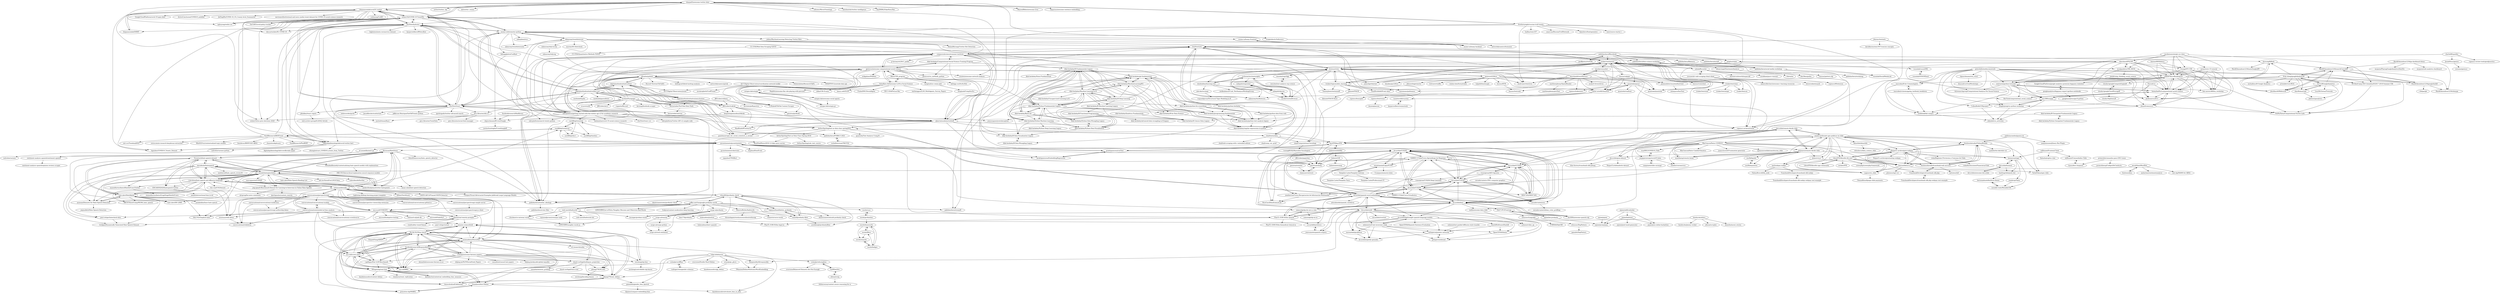 digraph G {
"shaypal5/awesome-twitter-data" -> "thepanacealab/covid19_twitter"
"shaypal5/awesome-twitter-data" -> "echen102/COVID-19-TweetIDs"
"shaypal5/awesome-twitter-data" -> "fivethirtyeight/russian-troll-tweets"
"shaypal5/awesome-twitter-data" -> "aritter/twitter_nlp" ["e"=1]
"shaypal5/awesome-twitter-data" -> "DocNow/hydrator"
"shaypal5/awesome-twitter-data" -> "zfz/twitter_corpus"
"shaypal5/awesome-twitter-data" -> "nghuyong/weibo-cov" ["e"=1]
"shaypal5/awesome-twitter-data" -> "briatte/awesome-network-analysis" ["e"=1]
"shaypal5/awesome-twitter-data" -> "sidooms/MovieTweetings" ["e"=1]
"shaypal5/awesome-twitter-data" -> "batuhaniskr/twitter-intelligence"
"shaypal5/awesome-twitter-data" -> "KaiDMML/FakeNewsNet" ["e"=1]
"shaypal5/awesome-twitter-data" -> "echen102/us-pres-elections-2020"
"shaypal5/awesome-twitter-data" -> "MaxwellRebo/awesome-2vec" ["e"=1]
"shaypal5/awesome-twitter-data" -> "Separius/awesome-sentence-embedding" ["e"=1]
"shaypal5/awesome-twitter-data" -> "euagendas/m3inference"
"GAMES-UChile/Curso-Aprendizaje-de-Maquinas" -> "dccuchile/CC5205"
"GAMES-UChile/Curso-Aprendizaje-de-Maquinas" -> "GAMES-UChile/Curso-Estadistica"
"GAMES-UChile/Curso-Aprendizaje-de-Maquinas" -> "dccuchile/CC6205"
"GAMES-UChile/Curso-Aprendizaje-de-Maquinas" -> "dccuchile/CC6204"
"GAMES-UChile/Curso-Aprendizaje-de-Maquinas" -> "dccuchile/CC6104"
"GAMES-UChile/Curso-Aprendizaje-de-Maquinas" -> "MDS7202/MDS7202"
"GAMES-UChile/Curso-Aprendizaje-de-Maquinas" -> "juanbarrios/Curso-Recuperacion-de-Informacion-Multimedia"
"GAMES-UChile/Curso-Aprendizaje-de-Maquinas" -> "NicoCaro/DataScienceLab"
"GAMES-UChile/Curso-Aprendizaje-de-Maquinas" -> "mmattamala/LogosFCFM"
"enBonnet/Frontend-Tools" -> "beerjs/santiago"
"enBonnet/Frontend-Tools" -> "Xabadu/jorgitos-chat"
"enBonnet/Frontend-Tools" -> "enBonnet/Comunidades-Chile"
"mkearney/tweetbotornot" -> "ropensci-archive/rtweet" ["e"=1]
"mkearney/tweetbotornot" -> "mkearney/textfeatures" ["e"=1]
"mkearney/tweetbotornot" -> "mkearney/tweetbotornot2"
"mkearney/tweetbotornot" -> "pablobarbera/twitter_ideology"
"mkearney/tweetbotornot" -> "osome-iu/botometer-python"
"mkearney/tweetbotornot" -> "mkearney/tidyversity"
"mkearney/tweetbotornot" -> "cbail/textnets"
"mkearney/tweetbotornot" -> "gojiplus/tuber"
"mkearney/tweetbotornot" -> "cjbarrie/academictwitteR"
"mkearney/tweetbotornot" -> "prodriguezsosa/conText"
"mkearney/tweetbotornot" -> "marsha5813/botcheck"
"dccuchile/beto" -> "dccuchile/spanish-word-embeddings"
"dccuchile/beto" -> "dccuchile/CC6205"
"dccuchile/beto" -> "dccuchile/CC6204"
"dccuchile/beto" -> "josecannete/spanish-corpora"
"dccuchile/beto" -> "PlanTL-GOB-ES/lm-spanish"
"dccuchile/beto" -> "dav009/awesome-spanish-nlp"
"dccuchile/beto" -> "dccuchile/wefe"
"dccuchile/beto" -> "pysentimiento/pysentimiento"
"dccuchile/beto" -> "somosnlp/nlp-de-cero-a-cien"
"dccuchile/beto" -> "dccuchile/CC6104"
"dccuchile/beto" -> "dccuchile/lightweight-spanish-language-models"
"dccuchile/beto" -> "GAMES-UChile/Curso-Aprendizaje-de-Maquinas"
"dccuchile/beto" -> "dccuchile/CC5205"
"dccuchile/beto" -> "imfd/awesome-data-chile"
"dccuchile/beto" -> "TALP-UPC/FreeLing"
"Vicomtech/hate-speech-dataset" -> "zeeraktalat/hatespeech"
"Vicomtech/hate-speech-dataset" -> "leondz/hatespeechdata"
"Vicomtech/hate-speech-dataset" -> "t-davidson/hate-speech-and-offensive-language"
"Vicomtech/hate-speech-dataset" -> "jing-qian/A-Benchmark-Dataset-for-Learning-to-Intervene-in-Online-Hate-Speech"
"Vicomtech/hate-speech-dataset" -> "hate-alert/HateXplain"
"Vicomtech/hate-speech-dataset" -> "Hironsan/HateSonar"
"Vicomtech/hate-speech-dataset" -> "ENCASEH2020/hatespeech-twitter"
"Vicomtech/hate-speech-dataset" -> "manoelhortaribeiro/HatefulUsersTwitter"
"Vicomtech/hate-speech-dataset" -> "BrendanKennedy/contextualizing-hate-speech-models-with-explanations"
"Vicomtech/hate-speech-dataset" -> "aymeam/Datasets-for-Hate-Speech-Detection"
"pablobarbera/Rfacebook" -> "pablobarbera/streamR"
"pablobarbera/Rfacebook" -> "pablobarbera/instaR"
"pablobarbera/Rfacebook" -> "geoffjentry/twitteR"
"pablobarbera/Rfacebook" -> "pablobarbera/social-media-workshop"
"pablobarbera/Rfacebook" -> "pablobarbera/twitter_ideology"
"pablobarbera/Rfacebook" -> "trinker/sentimentr"
"pablobarbera/Rfacebook" -> "daroczig/fbRads"
"pablobarbera/Rfacebook" -> "gojiplus/tuber"
"pablobarbera/Rfacebook" -> "ropensci-archive/rtweet" ["e"=1]
"pablobarbera/Rfacebook" -> "pablobarbera/data-science-workshop"
"pablobarbera/Rfacebook" -> "pablobarbera/Rdataviz"
"uclanlp/corefBias" -> "rudinger/winogender-schemas"
"uclanlp/corefBias" -> "W4ngatang/sent-bias"
"snguyenthanh/better_profanity" -> "rominf/profanity-filter"
"snguyenthanh/better_profanity" -> "vzhou842/profanity-check"
"snguyenthanh/better_profanity" -> "ben174/profanity"
"snguyenthanh/better_profanity" -> "dimitrismistriotis/alt-profanity-check"
"fivethirtyeight/russian-troll-tweets" -> "shaypal5/awesome-twitter-data"
"fivethirtyeight/russian-troll-tweets" -> "cjbarrie/academictwitteR"
"fivethirtyeight/russian-troll-tweets" -> "cmarcum/RussianTrollNetwork"
"fivethirtyeight/russian-troll-tweets" -> "quanteda/quanteda" ["e"=1]
"fivethirtyeight/russian-troll-tweets" -> "osome-iu/botometer-python"
"fivethirtyeight/russian-troll-tweets" -> "OpenIntroStat/openintro" ["e"=1]
"fivethirtyeight/russian-troll-tweets" -> "ines/course-starter-r" ["e"=1]
"fivethirtyeight/russian-troll-tweets" -> "hadley/stats337" ["e"=1]
"fivethirtyeight/russian-troll-tweets" -> "dselivanov/text2vec" ["e"=1]
"fivethirtyeight/russian-troll-tweets" -> "ropensci-archive/rtweet" ["e"=1]
"marcoguerini/CONAN" -> "jing-qian/A-Benchmark-Dataset-for-Learning-to-Intervene-in-Online-Hate-Speech"
"cpsievert/LDAvis" -> "bstewart/stm"
"cpsievert/LDAvis" -> "dselivanov/text2vec" ["e"=1]
"cpsievert/LDAvis" -> "bmabey/pyLDAvis" ["e"=1]
"cpsievert/LDAvis" -> "trinker/topicmodels_learning"
"cpsievert/LDAvis" -> "quanteda/quanteda" ["e"=1]
"cpsievert/LDAvis" -> "juliasilge/tidytext" ["e"=1]
"cpsievert/LDAvis" -> "trinker/sentimentr"
"cpsievert/LDAvis" -> "jbkunst/highcharter" ["e"=1]
"cpsievert/LDAvis" -> "bnosac/BTM"
"cpsievert/LDAvis" -> "trinker/textclean"
"cpsievert/LDAvis" -> "hrbrmstr/waffle" ["e"=1]
"cpsievert/LDAvis" -> "quanteda/spacyr"
"cpsievert/LDAvis" -> "renkun-ken/formattable" ["e"=1]
"cpsievert/LDAvis" -> "talgalili/heatmaply" ["e"=1]
"bstewart/stm" -> "cschwem2er/stminsights"
"bstewart/stm" -> "dondealban/learning-stm"
"bstewart/stm" -> "trinker/topicmodels_learning"
"bstewart/stm" -> "mikajoh/tidystm"
"bstewart/stm" -> "mroberts/stmBrowser"
"bstewart/stm" -> "cpsievert/LDAvis"
"bstewart/stm" -> "cbail/textnets"
"bstewart/stm" -> "quanteda/quanteda" ["e"=1]
"bstewart/stm" -> "trinker/sentimentr"
"bstewart/stm" -> "dselivanov/text2vec" ["e"=1]
"bstewart/stm" -> "taylor-arnold/cleanNLP"
"bstewart/stm" -> "juliasilge/tidytext" ["e"=1]
"bstewart/stm" -> "TommyJones/textmineR"
"bstewart/stm" -> "keyATM/keyATM"
"bstewart/stm" -> "wesslen/topicApp"
"yusuzech/r-web-scraping-cheat-sheet" -> "salimk/Rcrawler"
"yusuzech/r-web-scraping-cheat-sheet" -> "datawookie/emayili"
"yusuzech/r-web-scraping-cheat-sheet" -> "ropensci/RSelenium" ["e"=1]
"yusuzech/r-web-scraping-cheat-sheet" -> "iamericfletcher/awesome-r-learning-resources" ["e"=1]
"Hironsan/HateSonar" -> "hate-alert/DE-LIMIT"
"Hironsan/HateSonar" -> "t-davidson/hate-speech-and-offensive-language"
"Hironsan/HateSonar" -> "Vicomtech/hate-speech-dataset"
"Hironsan/HateSonar" -> "pinkeshbadjatiya/twitter-hatespeech"
"Hironsan/HateSonar" -> "Data4Democracy/hate_speech_detector"
"Hironsan/HateSonar" -> "leondz/hatespeechdata"
"Hironsan/HateSonar" -> "aman-saha/hate-speech-detection"
"jaeyk/comp_thinking_social_science" -> "jhofman/css2013"
"aesuli/SentiWordNet" -> "anelachan/sentimentanalysis"
"aesuli/SentiWordNet" -> "siat-nlp/MAMS-for-ABSA" ["e"=1]
"aesuli/SentiWordNet" -> "fnielsen/afinn"
"aesuli/SentiWordNet" -> "leondz/hatespeechdata"
"dondealban/learning-stm" -> "bstewart/stm"
"dondealban/learning-stm" -> "cschwem2er/stminsights"
"dondealban/learning-stm" -> "nickbadams/D-Lab_TextAnalysisWorkingGroup"
"dondealban/learning-stm" -> "mkrcke/strutopy"
"dondealban/learning-stm" -> "mikajoh/tidystm"
"dondealban/learning-stm" -> "mroberts/stmBrowser"
"jboynyc/textnets" -> "cbail/textnets"
"jboynyc/textnets" -> "keyATM/keyATM"
"jboynyc/textnets" -> "davidberenstein1957/concise-concepts" ["e"=1]
"pablobarbera/twitter_ideology" -> "pablobarbera/streamR"
"pablobarbera/twitter_ideology" -> "pablobarbera/voter-files" ["e"=1]
"dccuchile/CC6204" -> "dccuchile/CC6205"
"dccuchile/CC6204" -> "dccuchile/CC6104"
"dccuchile/CC6204" -> "dccuchile/CC5205"
"dccuchile/CC6204" -> "GAMES-UChile/Curso-Aprendizaje-de-Maquinas"
"dccuchile/CC6204" -> "juanbarrios/Curso-Recuperacion-de-Informacion-Multimedia"
"dccuchile/CC6204" -> "NicoCaro/DataScienceLab"
"dccuchile/CC6204" -> "dccuchile/beto"
"dccuchile/CC6204" -> "MDS7202/MDS7202"
"dccuchile/CC6204" -> "dccuchile/spanish-word-embeddings"
"dccuchile/CC6204" -> "zorzalerrante/aves"
"dccuchile/CC6204" -> "GAMES-UChile/Curso-Estadistica"
"dccuchile/CC6205" -> "dccuchile/CC5205"
"dccuchile/CC6205" -> "dccuchile/CC6204"
"dccuchile/CC6205" -> "dccuchile/CC6104"
"dccuchile/CC6205" -> "MDS7202/MDS7202"
"dccuchile/CC6205" -> "GAMES-UChile/Curso-Aprendizaje-de-Maquinas"
"dccuchile/CC6205" -> "dccuchile/wefe"
"dccuchile/CC6205" -> "juanbarrios/Curso-Recuperacion-de-Informacion-Multimedia"
"dccuchile/CC6205" -> "dccuchile/spanish-word-embeddings"
"dccuchile/CC6205" -> "dccuchile/beto"
"dccuchile/CC6205" -> "ivansipiran/CC6204-Deep-Learning"
"dccuchile/CC6205" -> "NicoCaro/DataScienceLab"
"dccuchile/CC6205" -> "GAMES-UChile/Curso-Estadistica"
"dccuchile/CC6205" -> "zorzalerrante/aves"
"dccuchile/CC6205" -> "mmattamala/LogosFCFM"
"leondz/hatespeechdata" -> "hate-alert/HateXplain"
"leondz/hatespeechdata" -> "zeeraktalat/hatespeech"
"leondz/hatespeechdata" -> "Vicomtech/hate-speech-dataset"
"leondz/hatespeechdata" -> "t-davidson/hate-speech-and-offensive-language"
"leondz/hatespeechdata" -> "hate-alert/DE-LIMIT"
"leondz/hatespeechdata" -> "hate-alert/Hate-Speech-Reading-List"
"leondz/hatespeechdata" -> "marcoguerini/CONAN"
"leondz/hatespeechdata" -> "pinkeshbadjatiya/twitter-hatespeech"
"leondz/hatespeechdata" -> "jing-qian/A-Benchmark-Dataset-for-Learning-to-Intervene-in-Online-Hate-Speech"
"leondz/hatespeechdata" -> "Hironsan/HateSonar"
"leondz/hatespeechdata" -> "uds-lsv/GermEval-2018-Data"
"leondz/hatespeechdata" -> "aymeam/Datasets-for-Hate-Speech-Detection"
"leondz/hatespeechdata" -> "valeriobasile/hurtlex"
"leondz/hatespeechdata" -> "SALT-NLP/implicit-hate"
"leondz/hatespeechdata" -> "paul-rottger/hatecheck-data"
"chucknorris-io/swear-words" -> "LDNOOBW/naughty-words-js"
"dccuchile/spanish-word-embeddings" -> "dccuchile/beto"
"dccuchile/spanish-word-embeddings" -> "dccuchile/CC6205"
"dccuchile/spanish-word-embeddings" -> "dccuchile/CC6204"
"dccuchile/spanish-word-embeddings" -> "dccuchile/wefe"
"dccuchile/spanish-word-embeddings" -> "aitoralmeida/spanish_word2vec"
"dccuchile/spanish-word-embeddings" -> "josecannete/spanish-corpora"
"dccuchile/spanish-word-embeddings" -> "dav009/awesome-spanish-nlp"
"dccuchile/spanish-word-embeddings" -> "dccuchile/CC6104"
"dccuchile/spanish-word-embeddings" -> "dccuchile/CC5205"
"dccuchile/spanish-word-embeddings" -> "pysentimiento/pysentimiento"
"dccuchile/spanish-word-embeddings" -> "PlanTL-GOB-ES/lm-spanish"
"dccuchile/spanish-word-embeddings" -> "dccuchile/lightweight-spanish-language-models"
"dccuchile/spanish-word-embeddings" -> "crscardellino/sbwce"
"dccuchile/spanish-word-embeddings" -> "GAMES-UChile/Curso-Aprendizaje-de-Maquinas"
"dccuchile/spanish-word-embeddings" -> "zorzalerrante/aves"
"web-mech/badwords" -> "coffee-and-fun/google-profanity-words"
"web-mech/badwords" -> "jojoee/leo-profanity"
"web-mech/badwords" -> "raymondjavaxx/swearjar-node"
"web-mech/badwords" -> "zacanger/profane-words"
"web-mech/badwords" -> "web-mech/badwords-list"
"web-mech/badwords" -> "LDNOOBW/naughty-words-js"
"web-mech/badwords" -> "chucknorris-io/swear-words"
"conversationai/conversationai-models" -> "conversationai/conversationai-crowdsource"
"conversationai/conversationai-models" -> "conversationai/unintended-ml-bias-analysis"
"ribernhard/PS239T" -> "sf585978/cssReadingList"
"ribernhard/PS239T" -> "nealcaren/python-tutorials"
"ribernhard/PS239T" -> "honeyAndSw/computational-social-science"
"ribernhard/PS239T" -> "ohexel/comsocsci"
"ribernhard/PS239T" -> "vtraag/4TU-CSS"
"ribernhard/PS239T" -> "ben-aaron188/ltta_workshop"
"ribernhard/PS239T" -> "msalganik/soc596_f2016"
"ribernhard/PS239T" -> "h2researchgroup/Computational-Analysis-For-Social-Science"
"ribernhard/PS239T" -> "pablobarbera/POIR613-2021"
"bnosac/BTM" -> "bnosac/textrank"
"CU-ITSS/Web-Data-Scraping-S2019" -> "CU-ITSS/Quantitative-Methods-F2018"
"CU-ITSS/Web-Data-Scraping-S2019" -> "compsocialscience/summer-institute"
"vosonlab/vosonSML" -> "vosonlab/VOSONDash"
"dlab-berkeley/python-for-everything" -> "dlab-berkeley/programming-fundamentals"
"dlab-berkeley/python-for-everything" -> "dlab-berkeley/python-text-analysis-legacy"
"dlab-berkeley/python-for-everything" -> "dlab-berkeley/git-fundamentals"
"dlab-berkeley/python-for-everything" -> "dlab-berkeley/python-data-from-web"
"dlab-berkeley/python-for-everything" -> "dlab-berkeley/regular-expressions-in-python"
"bnosac/udpipe" -> "taylor-arnold/cleanNLP"
"bnosac/udpipe" -> "bnosac/textrank"
"bnosac/udpipe" -> "bnosac/ruimtehol"
"bnosac/udpipe" -> "mkearney/textfeatures" ["e"=1]
"bnosac/udpipe" -> "pommedeterresautee/fastrtext"
"bnosac/udpipe" -> "trinker/sentimentr"
"digitalmethodsinitiative/4cat" -> "digitalmethodsinitiative/zeeschuimer"
"digitalmethodsinitiative/4cat" -> "digitalmethodsinitiative/dmi-tcat"
"digitalmethodsinitiative/4cat" -> "dfreelon/pyktok"
"digitalmethodsinitiative/4cat" -> "JBGruber/traktok"
"digitalmethodsinitiative/4cat" -> "Q-Bukold/TikTok-Content-Scraper"
"digitalmethodsinitiative/4cat" -> "QUT-Digital-Observatory/youte"
"charlie86/spotifyr" -> "JosiahParry/genius"
"charlie86/spotifyr" -> "gojiplus/tuber"
"charlie86/spotifyr" -> "ropensci-review-tools/goodpractice" ["e"=1]
"wesslen/text-analysis-org-science" -> "wesslen/topicApp"
"ArthurSpirling/Text-as-Data-Class-Spring-2018-" -> "ArthurSpirling/yale_text_course"
"ArthurSpirling/Text-as-Data-Class-Spring-2018-" -> "BuzzFeedNews/2016-12-fake-news-survey"
"manoelhortaribeiro/HatefulUsersTwitter" -> "manoelhortaribeiro/GraphSageHatefulUsers"
"Tatvic/RGoogleAnalytics" -> "skardhamar/rga"
"Tatvic/RGoogleAnalytics" -> "8-bit-sheep/googleAnalyticsR"
"Tatvic/RGoogleAnalytics" -> "MarkEdmondson1234/searchConsoleR"
"Tatvic/RGoogleAnalytics" -> "LucyMcGowan/Tutorials"
"Tatvic/RGoogleAnalytics" -> "jdeboer/ganalytics"
"Tatvic/RGoogleAnalytics" -> "jburkhardt/RAdwords"
"rominf/profanity-filter" -> "vzhou842/profanity-check"
"rominf/profanity-filter" -> "areebbeigh/profanityfilter"
"rominf/profanity-filter" -> "snguyenthanh/better_profanity"
"vzhou842/profanity-check" -> "rominf/profanity-filter"
"vzhou842/profanity-check" -> "snguyenthanh/better_profanity"
"vzhou842/profanity-check" -> "dimitrismistriotis/alt-profanity-check"
"vzhou842/profanity-check" -> "t-davidson/hate-speech-and-offensive-language"
"vzhou842/profanity-check" -> "areebbeigh/profanityfilter"
"vzhou842/profanity-check" -> "coffee-and-fun/google-profanity-words"
"vzhou842/profanity-check" -> "ben174/profanity"
"vzhou842/profanity-check" -> "dimitrismistriotis/profanity-check"
"vzhou842/profanity-check" -> "unitaryai/detoxify"
"dlab-berkeley/R-Data-Wrangling-Legacy" -> "dlab-berkeley/R-Data-Visualization-Legacy"
"rudinger/winogender-schemas" -> "uclanlp/corefBias"
"dlab-berkeley/R-Geospatial-Fundamentals-Legacy" -> "dlab-berkeley/R-Census-Data-Legacy"
"dlab-berkeley/R-Geospatial-Fundamentals-Legacy" -> "dlab-berkeley/Python-Geospatial-Fundamentals-Legacy"
"pablobarbera/instaR" -> "vosonlab/SocialMediaLab"
"jburkhardt/RAdwords" -> "daroczig/fbRads"
"jburkhardt/RAdwords" -> "MarkEdmondson1234/searchConsoleR"
"mikajoh/stmprinter" -> "mikajoh/tidystm"
"cbail/textasdata" -> "cbail/textnets"
"cbail/textasdata" -> "cbail/web-scraping-with-r-extended-edition"
"cbail/textasdata" -> "cbail/Computational-Sociology"
"cbail/textasdata" -> "cbail/comp_soc_grad"
"cbail/textasdata" -> "ArthurSpirling/text-as-data-class-spring2021"
"cbail/textasdata" -> "keyATM/keyATM"
"koheiw/seededlda" -> "keyATM/keyATM"
"koheiw/seededlda" -> "koheiw/LSX"
"koheiw/seededlda" -> "gesistsa/oolong"
"pablomarambio/jquery.rut" -> "freshworkstudio/ChileanBundle"
"pablomarambio/jquery.rut" -> "joaquinnunez/jQuery-Rut-Plugin"
"euagendas/m3inference" -> "networkdynamics/humanizr"
"ResponsiblyAI/responsibly" -> "TManzini/DebiasMulticlassWordEmbedding"
"mkearney/tidyversity" -> "mkearney/tidyreg"
"cbail/textnets" -> "cbail/textasdata"
"cbail/textnets" -> "compsocialscience/summer-institute"
"cbail/textnets" -> "myeomans/politeness"
"cbail/textnets" -> "mkearney/textfeatures" ["e"=1]
"cbail/textnets" -> "bstewart/stm"
"cbail/textnets" -> "trinker/sentimentr"
"cbail/textnets" -> "cbail/Computational-Sociology"
"mdredze/carmen-python" -> "mdredze/carmen"
"dlab-berkeley/R-Deep-Learning" -> "dlab-berkeley/Machine-Learning-in-R"
"dlab-berkeley/R-Deep-Learning" -> "dlab-berkeley/R-Fundamentals-Legacy"
"dlab-berkeley/R-Deep-Learning" -> "dlab-berkeley/MachineLearningWG"
"dlab-berkeley/R-Deep-Learning" -> "dlab-berkeley/git-fundamentals"
"dlab-berkeley/R-Deep-Learning" -> "dlab-berkeley/Python-Fundamentals-Legacy"
"dlab-berkeley/R-Deep-Learning" -> "dlab-berkeley/R-Machine-Learning-Legacy"
"ohexel/comsocsci" -> "mobileink/lab.compss"
"ohexel/comsocsci" -> "honeyAndSw/computational-social-science"
"ohexel/comsocsci" -> "PsiPhiTheta/Computational-SocSci-Labs"
"devschile/awesome-devschile" -> "devschile/huemul"
"vosonlab/VOSONDash" -> "vosonlab/vosonSML"
"MauriceButler/badwords" -> "reimertz/curse-words"
"MauriceButler/badwords" -> "thisandagain/washyourmouthoutwithsoap"
"josecannete/spanish-corpora" -> "crscardellino/sbwce"
"NinjasCL-archive/guia-webpay" -> "sagmor/sii_chile"
"NinjasCL-archive/guia-webpay" -> "freshworkstudio/ChileanBundle"
"NinjasCL-archive/guia-webpay" -> "NinjasCL-archive/prestashop-webpay"
"NinjasCL-archive/guia-webpay" -> "knxroot/bdcut-cl"
"NinjasCL-archive/guia-webpay" -> "beerjs/santiago"
"NinjasCL-archive/guia-webpay" -> "LibreDTE/libredte-lib-core"
"NinjasCL-archive/guia-webpay" -> "freshworkstudio/transbank-web-services"
"NinjasCL-archive/guia-webpay" -> "ctala/Regiones-Provincias-y-Comunas-de-Chile."
"ENCASEH2020/hatespeech-twitter" -> "jaeyk/intersectional-bias-in-ml"
"nealcaren/python-tutorials" -> "jongbinjung/css-python-workshop"
"nealcaren/python-tutorials" -> "honeyAndSw/computational-social-science"
"nealcaren/python-tutorials" -> "sf585978/cssReadingList"
"nealcaren/python-tutorials" -> "h2researchgroup/Computational-Analysis-For-Social-Science"
"nealcaren/python-tutorials" -> "jhofman/css2013"
"nealcaren/python-tutorials" -> "mac389/snappy"
"nealcaren/python-tutorials" -> "ben-aaron188/ltta_workshop"
"nealcaren/python-tutorials" -> "HerTeoh/computational_social_science"
"uclanlp/gn_glove" -> "kanekomasahiro/gp_debias"
"W4ngatang/sent-bias" -> "pliang279/sent_debias"
"W4ngatang/sent-bias" -> "keitakurita/contextual_embedding_bias_measure"
"W4ngatang/sent-bias" -> "kanekomasahiro/context-debias"
"W4ngatang/sent-bias" -> "Irenehere/Auto-Debias"
"W4ngatang/sent-bias" -> "McGill-NLP/bias-bench"
"W4ngatang/sent-bias" -> "chadaeun/weat_replication"
"DS-BootCamp-DSI-Columbia/AY2017-2018-Summer-CSS" -> "PsiPhiTheta/Computational-SocSci-Labs"
"CullenBoldt/CSSproject" -> "atkindel/css_activities"
"jacobeisenstein/gt-css-class" -> "honeyAndSw/computational-social-science"
"jacobeisenstein/gt-css-class" -> "sf585978/cssReadingList"
"jacobeisenstein/gt-css-class" -> "nealcaren/python-tutorials"
"jacobeisenstein/gt-css-class" -> "DS-BootCamp-DSI-Columbia/AY2017-2018-Summer-CSS"
"jacobeisenstein/gt-css-class" -> "ben-aaron188/ltta_workshop"
"jacobeisenstein/gt-css-class" -> "vtraag/4TU-CSS"
"jacobeisenstein/gt-css-class" -> "msalganik/soc596_f2016"
"jacobeisenstein/gt-css-class" -> "eytan/www-15-tutorial"
"jacobeisenstein/gt-css-class" -> "ribernhard/PS239T"
"sf585978/cssReadingList" -> "honeyAndSw/computational-social-science"
"sf585978/cssReadingList" -> "ohexel/comsocsci"
"sf585978/cssReadingList" -> "nealcaren/python-tutorials"
"sf585978/cssReadingList" -> "PsiPhiTheta/Computational-SocSci-Labs"
"sf585978/cssReadingList" -> "mobileink/lab.compss"
"sf585978/cssReadingList" -> "maczokni/R-for-Criminologists"
"sf585978/cssReadingList" -> "jhofman/css2013"
"sf585978/cssReadingList" -> "mac389/snappy"
"sf585978/cssReadingList" -> "DS-BootCamp-DSI-Columbia/AY2017-2018-Summer-CSS"
"mac389/snappy" -> "jongbinjung/css-python-workshop"
"mac389/snappy" -> "CullenBoldt/CSSproject"
"mac389/snappy" -> "atkindel/css_activities"
"mac389/snappy" -> "ohexel/comsocsci"
"mac389/snappy" -> "honeyAndSw/computational-social-science"
"maczokni/crimemapping_textbook_bookdown" -> "maczokni/R-for-Criminologists"
"maczokni/crimemapping_textbook_bookdown" -> "mobileink/lab.compss"
"cbpuschmann/stm_ic2s2" -> "dmasad/cssGradWorkshops"
"TransbankDevelopers/transbank-sdk-php" -> "TransbankDevelopers/transbank-sdk-php-webpay-rest-example"
"TransbankDevelopers/transbank-sdk-php" -> "freshworkstudio/transbank-web-services"
"keitakurita/contextual_embedding_bias_measure" -> "W4ngatang/sent-bias"
"dlab-berkeley/R-Data-Visualization-Legacy" -> "dlab-berkeley/R-Data-Wrangling-Legacy"
"dlab-berkeley/Python-Geospatial-Fundamentals-Legacy" -> "dlab-berkeley/R-Geospatial-Fundamentals-Legacy"
"juanbarrios/Curso-Recuperacion-de-Informacion-Multimedia" -> "NicoCaro/DataScienceLab"
"dlab-berkeley/git-fundamentals" -> "dlab-berkeley/programming-fundamentals"
"dlab-berkeley/git-fundamentals" -> "dlab-berkeley/MachineLearningWG"
"dlab-berkeley/git-fundamentals" -> "dlab-berkeley/python-for-everything"
"dlab-berkeley/git-fundamentals" -> "dlab-berkeley/python-berkeley"
"dlab-berkeley/git-fundamentals" -> "dlab-berkeley/R-for-Data-Science"
"dlab-berkeley/git-fundamentals" -> "dlab-berkeley/Python-Fundamentals-Legacy"
"dlab-berkeley/git-fundamentals" -> "dlab-berkeley/python-text-analysis-legacy"
"citiususc/DepPattern" -> "gamallo/DepPattern"
"TransbankDevelopers/transbank-sdk-php-webpay-rest-example" -> "TransbankDevelopers/transbank-sdk-php"
"proinchile/comandos-para-GNU-Linux" -> "lcjury/devs-hispanos"
"proinchile/comandos-para-GNU-Linux" -> "proinchileorg/CodigosDeConducta"
"jojoee/bahttext" -> "jojoee/promptpay"
"jojoee/bahttext" -> "jojoee/pwa-online-hackathon"
"jojoee/bahttext" -> "jojoee/pixel-mask-generator"
"gonenhila/gender_bias_lipstick" -> "hljames/compare-embedding-bias"
"VinAIResearch/BERTweet" -> "cardiffnlp/tweeteval"
"VinAIResearch/BERTweet" -> "digitalepidemiologylab/covid-twitter-bert"
"VinAIResearch/BERTweet" -> "cbaziotis/ekphrasis" ["e"=1]
"VinAIResearch/BERTweet" -> "pysentimiento/pysentimiento"
"VinAIResearch/BERTweet" -> "VinAIResearch/PhoBERT" ["e"=1]
"VinAIResearch/BERTweet" -> "mit-ccc/TweebankNLP"
"VinAIResearch/BERTweet" -> "swisscom/ai-research-keyphrase-extraction" ["e"=1]
"VinAIResearch/BERTweet" -> "echen102/COVID-19-TweetIDs"
"VinAIResearch/BERTweet" -> "MilaNLProc/contextualized-topic-models" ["e"=1]
"VinAIResearch/BERTweet" -> "DocNow/hydrator"
"VinAIResearch/BERTweet" -> "lixin4ever/BERT-E2E-ABSA" ["e"=1]
"echen102/COVID-19-TweetIDs" -> "DocNow/hydrator"
"echen102/COVID-19-TweetIDs" -> "thepanacealab/covid19_twitter"
"echen102/COVID-19-TweetIDs" -> "DocNow/twarc"
"echen102/COVID-19-TweetIDs" -> "echen102/us-pres-elections-2020"
"echen102/COVID-19-TweetIDs" -> "lopezbec/COVID19_Tweets_Dataset"
"echen102/COVID-19-TweetIDs" -> "osome-iu/botometer-python"
"echen102/COVID-19-TweetIDs" -> "nghuyong/weibo-cov" ["e"=1]
"echen102/COVID-19-TweetIDs" -> "shaypal5/awesome-twitter-data"
"echen102/COVID-19-TweetIDs" -> "digitalepidemiologylab/covid-twitter-bert"
"echen102/COVID-19-TweetIDs" -> "xdevplatform/getting-started-with-the-twitter-api-v2-for-academic-research"
"echen102/COVID-19-TweetIDs" -> "natematias/covid-19-social-science-research"
"echen102/COVID-19-TweetIDs" -> "compsocialscience/summer-institute"
"echen102/COVID-19-TweetIDs" -> "OxCGRT/covid-policy-tracker" ["e"=1]
"echen102/COVID-19-TweetIDs" -> "cjbarrie/academictwitteR"
"echen102/COVID-19-TweetIDs" -> "descarteslabs/DL-COVID-19" ["e"=1]
"hate-alert/HateXplain" -> "leondz/hatespeechdata"
"hate-alert/HateXplain" -> "hate-alert/DE-LIMIT"
"hate-alert/HateXplain" -> "aymeam/Datasets-for-Hate-Speech-Detection"
"hate-alert/HateXplain" -> "Vicomtech/hate-speech-dataset"
"hate-alert/HateXplain" -> "joonkeekim/hare-hate-speech"
"hate-alert/HateXplain" -> "SALT-NLP/implicit-hate"
"hate-alert/HateXplain" -> "bvidgen/Dynamically-Generated-Hate-Speech-Dataset"
"hate-alert/HateXplain" -> "HKUST-KnowComp/MLMA_hate_speech"
"hate-alert/HateXplain" -> "microsoft/TOXIGEN"
"hate-alert/HateXplain" -> "t-davidson/hate-speech-and-offensive-language"
"unitaryai/detoxify" -> "microsoft/TOXIGEN"
"unitaryai/detoxify" -> "t-davidson/hate-speech-and-offensive-language"
"unitaryai/detoxify" -> "hate-alert/HateXplain"
"unitaryai/detoxify" -> "LAION-AI/CLIP-based-NSFW-Detector" ["e"=1]
"unitaryai/detoxify" -> "allenai/real-toxicity-prompts"
"unitaryai/detoxify" -> "vzhou842/profanity-check"
"unitaryai/detoxify" -> "Unispac/Visual-Adversarial-Examples-Jailbreak-Large-Language-Models" ["e"=1]
"unitaryai/detoxify" -> "cardiffnlp/tweeteval"
"unitaryai/detoxify" -> "aymeam/Datasets-for-Hate-Speech-Detection"
"unitaryai/detoxify" -> "Lightning-AI/deep-learning-project-template" ["e"=1]
"unitaryai/detoxify" -> "moinnadeem/StereoSet"
"unitaryai/detoxify" -> "leondz/hatespeechdata"
"unitaryai/detoxify" -> "conversationai/perspectiveapi"
"unitaryai/detoxify" -> "QData/TextAttack" ["e"=1]
"unitaryai/detoxify" -> "Hironsan/HateSonar"
"thepanacealab/covid19_twitter" -> "echen102/COVID-19-TweetIDs"
"thepanacealab/covid19_twitter" -> "thepanacealab/SMMT"
"thepanacealab/covid19_twitter" -> "DocNow/hydrator"
"thepanacealab/covid19_twitter" -> "lopezbec/COVID19_Tweets_Dataset"
"thepanacealab/covid19_twitter" -> "shaypal5/awesome-twitter-data"
"thepanacealab/covid19_twitter" -> "digitalepidemiologylab/covid-twitter-bert"
"thepanacealab/covid19_twitter" -> "nghuyong/weibo-cov" ["e"=1]
"thepanacealab/covid19_twitter" -> "DocNow/twarc"
"thepanacealab/covid19_twitter" -> "cuilimeng/CoAID" ["e"=1]
"thepanacealab/covid19_twitter" -> "descarteslabs/DL-COVID-19" ["e"=1]
"thepanacealab/covid19_twitter" -> "GoogleCloudPlatform/covid-19-open-data" ["e"=1]
"thepanacealab/covid19_twitter" -> "ActiveConclusion/COVID19_mobility" ["e"=1]
"thepanacealab/covid19_twitter" -> "JieYingWu/COVID-19_US_County-level_Summaries" ["e"=1]
"thepanacealab/covid19_twitter" -> "narcisoyu/Institutional-and-news-media-tweet-dataset-for-COVID-19-social-science-research"
"thepanacealab/covid19_twitter" -> "OxCGRT/covid-policy-tracker" ["e"=1]
"pysentimiento/pysentimiento" -> "dccuchile/beto"
"pysentimiento/pysentimiento" -> "dccuchile/spanish-word-embeddings"
"pysentimiento/pysentimiento" -> "VinAIResearch/BERTweet"
"pysentimiento/pysentimiento" -> "el-cornetillo/senti-py"
"pysentimiento/pysentimiento" -> "pysentimiento/robertuito"
"pysentimiento/pysentimiento" -> "dccuchile/CC6205"
"pysentimiento/pysentimiento" -> "cardiffnlp/tweeteval"
"pysentimiento/pysentimiento" -> "sentiment-analysis-spanish/sentiment-spanish"
"pysentimiento/pysentimiento" -> "somosnlp/nlp-de-cero-a-cien"
"pysentimiento/pysentimiento" -> "PlanTL-GOB-ES/lm-spanish"
"pysentimiento/pysentimiento" -> "cardiffnlp/tweetnlp"
"pysentimiento/pysentimiento" -> "Hironsan/HateSonar"
"pysentimiento/pysentimiento" -> "fmplaza/EmoEvent"
"pysentimiento/pysentimiento" -> "dccuchile/CC6204"
"dlab-berkeley/R-Machine-Learning-Legacy" -> "dlab-berkeley/R-Functional-Programming"
"dlab-berkeley/R-Machine-Learning-Legacy" -> "dlab-berkeley/R-Census-Data-Legacy"
"natematias/covid-19-social-science-research" -> "BuzzFeedNews/2016-12-fake-news-survey"
"digitalepidemiologylab/covid-twitter-bert" -> "s4zong/extract_COVID19_events_from_Twitter"
"digitalepidemiologylab/covid-twitter-bert" -> "digitalepidemiologylab/crowdbreaks-paper"
"digitalepidemiologylab/covid-twitter-bert" -> "mdredze/carmen-python"
"digitalepidemiologylab/covid-twitter-bert" -> "lopezbec/COVID19_Tweets_Dataset"
"shauli-ravfogel/nullspace_projection" -> "yanaiela/amnesic_probing"
"shauli-ravfogel/nullspace_projection" -> "shauli-ravfogel/rlace-icml" ["e"=1]
"shauli-ravfogel/nullspace_projection" -> "pliang279/LM_bias"
"shauli-ravfogel/nullspace_projection" -> "McGill-NLP/bias-bench"
"shauli-ravfogel/nullspace_projection" -> "pliang279/sent_debias"
"geoffjentry/twitteR" -> "pablobarbera/streamR"
"geoffjentry/twitteR" -> "pablobarbera/Rfacebook"
"geoffjentry/twitteR" -> "ropensci-archive/rtweet" ["e"=1]
"thepanacealab/SMMT" -> "thepanacealab/covid19_twitter"
"hendrycks/ethics" -> "allenai/scruples"
"hendrycks/ethics" -> "demelin/moral_stories"
"hendrycks/ethics" -> "hendrycks/jiminy-cricket"
"hendrycks/ethics" -> "amazon-science/bold"
"MinCiencia/Datos-COVID19" -> "juanbrujo/listado-apis-publicas-en-chile"
"MinCiencia/Datos-COVID19" -> "ivanMSC/COVID19_Chile"
"MinCiencia/Datos-COVID19" -> "jorgeperezrojas/covid19-data"
"MinCiencia/Datos-COVID19" -> "MinCiencia/Datos-CambioClimatico"
"MinCiencia/Datos-COVID19" -> "GAMES-UChile/Curso-Aprendizaje-de-Maquinas"
"MinCiencia/Datos-COVID19" -> "dccuchile/CC5205"
"MinCiencia/Datos-COVID19" -> "LibreDTE/libredte-lib-core"
"MinCiencia/Datos-COVID19" -> "itoledor/coronavirus"
"MinCiencia/Datos-COVID19" -> "juancri/covid19-animation-generator"
"MinCiencia/Datos-COVID19" -> "dccuchile/CC6205"
"MinCiencia/Datos-COVID19" -> "dccuchile/beto"
"MinCiencia/Datos-COVID19" -> "opensourcechile/constitucion_chile"
"MinCiencia/Datos-COVID19" -> "polymeris/remoto-desde-chile"
"MinCiencia/Datos-COVID19" -> "NinjasCL-archive/guia-webpay"
"MinCiencia/Datos-COVID19" -> "knxroot/bdcut-cl"
"zorzalerrante/aves" -> "zorzalerrante/chilean_voter_profiling"
"zorzalerrante/aves" -> "dccuchile/CC6104"
"keyATM/keyATM" -> "koheiw/seededlda"
"keyATM/keyATM" -> "gesistsa/oolong"
"keyATM/keyATM" -> "prodriguezsosa/conText"
"uclanlp/awesome-fairness-papers" -> "McGill-NLP/bias-bench"
"uclanlp/awesome-fairness-papers" -> "amazon-science/bold"
"uclanlp/awesome-fairness-papers" -> "datamllab/awesome-fairness-in-ai" ["e"=1]
"uclanlp/awesome-fairness-papers" -> "ewsheng/nlg-bias"
"uclanlp/awesome-fairness-papers" -> "facebookresearch/ResponsibleNLP"
"uclanlp/awesome-fairness-papers" -> "pliang279/sent_debias"
"uclanlp/awesome-fairness-papers" -> "timoschick/self-debiasing"
"uclanlp/awesome-fairness-papers" -> "moinnadeem/StereoSet"
"uclanlp/awesome-fairness-papers" -> "zhijing-jin/NLP4SocialGood_Papers" ["e"=1]
"uclanlp/awesome-fairness-papers" -> "i-gallegos/Fair-LLM-Benchmark"
"uclanlp/awesome-fairness-papers" -> "pliang279/LM_bias"
"uclanlp/awesome-fairness-papers" -> "causaltext/causal-text-papers" ["e"=1]
"uclanlp/awesome-fairness-papers" -> "shauli-ravfogel/nullspace_projection"
"uclanlp/awesome-fairness-papers" -> "nyu-mll/BBQ"
"uclanlp/awesome-fairness-papers" -> "zhijing-jin/nlp-phd-global-equality" ["e"=1]
"knxroot/bdcut-cl" -> "freshworkstudio/ChileanBundle"
"knxroot/bdcut-cl" -> "YerkoPalma/npm-chile"
"knxroot/bdcut-cl" -> "NinjasCL-archive/guia-webpay"
"knxroot/bdcut-cl" -> "platanus/ng2-rut" ["e"=1]
"knxroot/bdcut-cl" -> "sagmor/sii_chile"
"knxroot/bdcut-cl" -> "juanbrujo/listado-apis-publicas-en-chile"
"aymeam/Datasets-for-Hate-Speech-Detection" -> "jmjmalik22/Hate-Speech-Detection"
"aymeam/Datasets-for-Hate-Speech-Detection" -> "hate-alert/HateXplain"
"LibreDTE/libredte-lib-core" -> "LibreDTE/libredte-app-community"
"LibreDTE/libredte-lib-core" -> "NinjasCL-archive/guia-webpay"
"LibreDTE/libredte-lib-core" -> "freshworkstudio/ChileanBundle"
"LibreDTE/libredte-lib-core" -> "sagmor/sii_chile"
"LibreDTE/libredte-lib-core" -> "knxroot/bdcut-cl"
"LibreDTE/libredte-lib-core" -> "niclabs/DTE"
"LibreDTE/libredte-lib-core" -> "TransbankDevelopers/transbank-sdk-php"
"LibreDTE/libredte-lib-core" -> "sowerphp/sowerphp-framework"
"LibreDTE/libredte-lib-core" -> "freshworkstudio/transbank-web-services"
"mmattamala/LogosFCFM" -> "Template-Latex/Template-Informe"
"mmattamala/LogosFCFM" -> "dccuchile/CC6205"
"mmattamala/LogosFCFM" -> "Ucampus/memoria-latex"
"dccuchile/wefe" -> "gchaperon/pointer-networks"
"dccuchile/wefe" -> "dccuchile/lightweight-spanish-language-models"
"dccuchile/wefe" -> "dccuchile/CC6205"
"dccuchile/wefe" -> "DashAISoftware/DashAI"
"dccuchile/wefe" -> "dccuchile/speedy-gonzales"
"dccuchile/wefe" -> "dccuchile/rivertext"
"dccuchile/wefe" -> "OpenCENIA/themo"
"dccuchile/wefe" -> "ResponsiblyAI/responsibly"
"dccuchile/wefe" -> "gchaperon/alexnet"
"dccuchile/wefe" -> "maranedah/pyableton"
"dccuchile/wefe" -> "dccuchile/CC6104"
"dccuchile/wefe" -> "dccuchile/spanish-word-embeddings"
"dccuchile/wefe" -> "ouhenio/null-text-inversion-colab"
"dlab-berkeley/Bash-Git" -> "dlab-berkeley/Python-Fundamentals-Legacy"
"dlab-berkeley/Bash-Git" -> "dlab-berkeley/R-Fundamentals-Legacy"
"dlab-berkeley/Bash-Git" -> "dlab-berkeley/Python-Data-Visualization"
"dlab-berkeley/Bash-Git" -> "dlab-berkeley/git-fundamentals"
"dlab-berkeley/Bash-Git" -> "dlab-berkeley/Python-Machine-Learning"
"dlab-berkeley/Bash-Git" -> "dlab-berkeley/Python-Data-Wrangling-Legacy"
"dccuchile/CC6104" -> "dccuchile/CC5205"
"dccuchile/CC6104" -> "dccuchile/CC6205"
"dccuchile/CC6104" -> "dccuchile/CC6204"
"dccuchile/CC6104" -> "MDS7202/MDS7202"
"dccuchile/CC6104" -> "juanbarrios/Curso-Recuperacion-de-Informacion-Multimedia"
"dccuchile/CC6104" -> "GAMES-UChile/Curso-Aprendizaje-de-Maquinas"
"dccuchile/CC6104" -> "zorzalerrante/aves"
"mjockers/syuzhet" -> "trinker/sentimentr"
"mjockers/syuzhet" -> "taylor-arnold/cleanNLP"
"mjockers/syuzhet" -> "bmschmidt/wordVectors"
"TransbankDevelopers/transbank-sdk-nodejs" -> "TransbankDevelopers/transbank-sdk-nodejs-webpay-rest-example"
"dccuchile/CC5205" -> "dccuchile/CC6205"
"dccuchile/CC5205" -> "dccuchile/CC6104"
"dccuchile/CC5205" -> "dccuchile/CC6204"
"dccuchile/CC5205" -> "MDS7202/MDS7202"
"dccuchile/CC5205" -> "GAMES-UChile/Curso-Aprendizaje-de-Maquinas"
"dccuchile/CC5205" -> "ivansipiran/AED-Apuntes"
"dlab-berkeley/Computational-Social-Science-Training-Program" -> "gesiscss/awesome-computational-social-science"
"dlab-berkeley/Computational-Social-Science-Training-Program" -> "compsocialscience/summer-institute"
"dlab-berkeley/Computational-Social-Science-Training-Program" -> "dlab-berkeley/Python-Fundamentals-Legacy"
"dlab-berkeley/Computational-Social-Science-Training-Program" -> "dlab-berkeley/R-Fundamentals-Legacy"
"dlab-berkeley/Computational-Social-Science-Training-Program" -> "gesiscss/css_methods_python"
"nyu-mll/crows-pairs" -> "moinnadeem/StereoSet"
"nyu-mll/crows-pairs" -> "McGill-NLP/bias-bench"
"nyu-mll/crows-pairs" -> "nyu-mll/BBQ"
"nyu-mll/crows-pairs" -> "amazon-science/bold"
"nyu-mll/crows-pairs" -> "allenai/real-toxicity-prompts"
"nyu-mll/crows-pairs" -> "W4ngatang/sent-bias"
"nyu-mll/crows-pairs" -> "facebookresearch/ResponsibleNLP"
"nyu-mll/crows-pairs" -> "Irenehere/Auto-Debias"
"nyu-mll/crows-pairs" -> "i-gallegos/Fair-LLM-Benchmark"
"moinnadeem/StereoSet" -> "McGill-NLP/bias-bench"
"moinnadeem/StereoSet" -> "nyu-mll/crows-pairs"
"moinnadeem/StereoSet" -> "nyu-mll/BBQ"
"moinnadeem/StereoSet" -> "amazon-science/bold"
"moinnadeem/StereoSet" -> "kanekomasahiro/evaluate_bias_in_mlm"
"moinnadeem/StereoSet" -> "W4ngatang/sent-bias"
"moinnadeem/StereoSet" -> "ewsheng/nlg-bias"
"moinnadeem/StereoSet" -> "pliang279/LM_bias"
"moinnadeem/StereoSet" -> "facebookresearch/ResponsibleNLP"
"moinnadeem/StereoSet" -> "princeton-nlp/MABEL"
"moinnadeem/StereoSet" -> "wl-research/nubia"
"dlab-berkeley/R-Functional-Programming" -> "dlab-berkeley/R-Census-Data-Legacy"
"dlab-berkeley/R-Functional-Programming" -> "dlab-berkeley/advanced-data-wrangling-in-R-legacy"
"polymeris/remoto-desde-chile" -> "devschile/remoto-desde-chile"
"polymeris/remoto-desde-chile" -> "juanbrujo/listado-apis-publicas-en-chile"
"polymeris/remoto-desde-chile" -> "beerjs/santiago"
"polymeris/remoto-desde-chile" -> "muZk/liquido"
"polymeris/remoto-desde-chile" -> "devschile/guia-laboral"
"polymeris/remoto-desde-chile" -> "muZk/impuestos"
"polymeris/remoto-desde-chile" -> "matildaexp/remote-latam"
"polymeris/remoto-desde-chile" -> "jlobos/rut.js"
"polymeris/remoto-desde-chile" -> "sagmor/sii_chile"
"polymeris/remoto-desde-chile" -> "dccuchile/CC6204"
"freshworkstudio/ChileanBundle" -> "malahierba-lab/chile-rut"
"freshworkstudio/ChileanBundle" -> "knxroot/bdcut-cl"
"freshworkstudio/ChileanBundle" -> "freshworkstudio/transbank-web-services"
"freshworkstudio/ChileanBundle" -> "NinjasCL-archive/guia-webpay"
"freshworkstudio/ChileanBundle" -> "YerkoPalma/npm-chile"
"ewsheng/nlg-bias" -> "ewsheng/controllable-nlg-biases"
"ewsheng/nlg-bias" -> "amazon-science/bold"
"pbinkley/twarc-report" -> "DocNow/hydrator"
"pbinkley/twarc-report" -> "web-archive-group/ELXN42-Article"
"fabiogiglietto/CooRnet" -> "cbpuschmann/RCrowdTangle"
"allenai/real-toxicity-prompts" -> "nyu-mll/crows-pairs"
"allenai/real-toxicity-prompts" -> "vinid/safety-tuned-llamas" ["e"=1]
"allenai/real-toxicity-prompts" -> "amazon-science/bold"
"allenai/real-toxicity-prompts" -> "paul-rottger/xstest" ["e"=1]
"allenai/real-toxicity-prompts" -> "microsoft/TOXIGEN"
"words/fillers" -> "words/buzzwords"
"words/fillers" -> "words/weasels"
"gesistsa/oolong" -> "chainsawriot/rectr"
"chainsawriot/rectr" -> "gesistsa/oolong"
"pliang279/sent_debias" -> "W4ngatang/sent-bias"
"pliang279/sent_debias" -> "Irenehere/Auto-Debias"
"pliang279/sent_debias" -> "timoschick/self-debiasing"
"pliang279/sent_debias" -> "McGill-NLP/bias-bench"
"pliang279/sent_debias" -> "gonenhila/gender_bias_lipstick"
"jorgeperezrojas/covid19-data" -> "sanguineti/chile-coronapi"
"jorgeperezrojas/covid19-data" -> "itoledor/coronavirus"
"jorgeperezrojas/covid19-data" -> "ivanMSC/COVID19_Chile"
"jing-qian/A-Benchmark-Dataset-for-Learning-to-Intervene-in-Online-Hate-Speech" -> "sjtuprog/fox-news-comments"
"jing-qian/A-Benchmark-Dataset-for-Learning-to-Intervene-in-Online-Hate-Speech" -> "ipavlopoulos/context_toxicity"
"dlab-berkeley/programming-fundamentals" -> "dlab-berkeley/python-text-analysis-legacy"
"dlab-berkeley/programming-fundamentals" -> "dlab-berkeley/regular-expressions-in-python"
"ivanMSC/COVID19_Chile" -> "jorgeperezrojas/covid19-data"
"jojoee/jojoee" -> "jojoee/promptpay"
"sentiment-analysis-spanish/sentiment-spanish" -> "sentiment-analysis-spanish/opinion-reviews-scraper"
"benjaminguinaudeau/tiktokr" -> "jooyoungseo/youtubecaption"
"benjaminguinaudeau/tiktokr" -> "cbpuschmann/RCrowdTangle"
"words/profanities" -> "words/cuss"
"words/profanities" -> "words/buzzwords"
"devschile/guia-laboral" -> "blue-factory/transbank-sdk-golang"
"devschile/guia-laboral" -> "NinjasCL/chileanbirds-dataset"
"dlab-berkeley/Qualtrics-Fundamentals" -> "dlab-berkeley/R-Census-Data-Legacy"
"mobileink/lab.compss" -> "atkindel/css_activities"
"facebookresearch/Radlibrary" -> "cbpuschmann/RCrowdTangle"
"cbpuschmann/RCrowdTangle" -> "justinchuntingho/CrowdtangleR"
"sanguineti/chile-coronapi" -> "jorgeperezrojas/covid19-data"
"allenai/swig" -> "my89/imSitu"
"allenai/swig" -> "thilinicooray/context-aware-reasoning-for-sr"
"lcjury/devs-hispanos" -> "enBonnet/Comunidades-Chile"
"words/weasels" -> "words/hedges"
"hectorpalmatellez/furio-theme" -> "mutable-tools/MutableCSS"
"BrendanKennedy/contextualizing-hate-speech-models-with-explanations" -> "INK-USC/hierarchical-explanation-neural-sequence-models"
"words/buzzwords" -> "words/fillers"
"words/buzzwords" -> "words/hedges"
"words/buzzwords" -> "words/weasels"
"muZk/impuestos" -> "muZk/liquido"
"enBonnet/Comunidades-Chile" -> "lcjury/devs-hispanos"
"words/hedges" -> "words/weasels"
"words/hedges" -> "words/buzzwords"
"words/hedges" -> "words/fillers"
"cardiffnlp/tweeteval" -> "VinAIResearch/BERTweet"
"cardiffnlp/tweeteval" -> "cardiffnlp/timelms"
"cardiffnlp/tweeteval" -> "cardiffnlp/tweetnlp"
"cardiffnlp/tweeteval" -> "cardiffnlp/xlm-t"
"gojiplus/tuber" -> "jooyoungseo/youtubecaption"
"gojiplus/tuber" -> "vosonlab/vosonSML"
"xdevplatform/getting-started-with-the-twitter-api-v2-for-academic-research" -> "DocNow/twarc"
"xdevplatform/getting-started-with-the-twitter-api-v2-for-academic-research" -> "DocNow/twarc-csv"
"xdevplatform/getting-started-with-the-twitter-api-v2-for-academic-research" -> "cjbarrie/academictwitteR"
"xdevplatform/getting-started-with-the-twitter-api-v2-for-academic-research" -> "xdevplatform/Twitter-API-v2-sample-code" ["e"=1]
"xdevplatform/getting-started-with-the-twitter-api-v2-for-academic-research" -> "compsocialscience/summer-institute"
"xdevplatform/getting-started-with-the-twitter-api-v2-for-academic-research" -> "dfreelon/pyktok"
"xdevplatform/getting-started-with-the-twitter-api-v2-for-academic-research" -> "xdevplatform/search-tweets-python" ["e"=1]
"xdevplatform/getting-started-with-the-twitter-api-v2-for-academic-research" -> "echen102/COVID-19-TweetIDs"
"xdevplatform/getting-started-with-the-twitter-api-v2-for-academic-research" -> "cbail/textnets"
"xdevplatform/getting-started-with-the-twitter-api-v2-for-academic-research" -> "gesiscss/awesome-computational-social-science"
"xdevplatform/getting-started-with-the-twitter-api-v2-for-academic-research" -> "cardiffnlp/tweetnlp"
"xdevplatform/getting-started-with-the-twitter-api-v2-for-academic-research" -> "natematias/covid-19-social-science-research"
"xdevplatform/getting-started-with-the-twitter-api-v2-for-academic-research" -> "ArthurSpirling/text-as-data-class-spring2021"
"xdevplatform/getting-started-with-the-twitter-api-v2-for-academic-research" -> "echen102/us-pres-elections-2020"
"xdevplatform/getting-started-with-the-twitter-api-v2-for-academic-research" -> "mkearney/tweetbotornot"
"somosnlp/nlp-de-cero-a-cien" -> "somosnlp/nlp-en-es"
"somosnlp/nlp-de-cero-a-cien" -> "PlanTL-GOB-ES/lm-spanish"
"somosnlp/nlp-de-cero-a-cien" -> "dccuchile/beto"
"googleanalytics/bigquery-export-ipython-notebooks" -> "googleanalytics/gav4-python"
"googleanalytics/bigquery-export-ipython-notebooks" -> "GoogleCloudPlatform/google-analytics-premium-bigquery-statistics"
"mroberts/stmBrowser" -> "mikajoh/tidystm"
"mroberts/stmBrowser" -> "mikajoh/stmprinter"
"mroberts/stmBrowser" -> "cschwem2er/stminsights"
"fnielsen/afinn" -> "aesuli/SentiWordNet"
"dav009/awesome-spanish-nlp" -> "dccuchile/beto"
"dav009/awesome-spanish-nlp" -> "dccuchile/spanish-word-embeddings"
"dav009/awesome-spanish-nlp" -> "TALP-UPC/FreeLing"
"daroczig/fbRads" -> "jburkhardt/RAdwords"
"daroczig/fbRads" -> "MarkEdmondson1234/searchConsoleR"
"daroczig/fbRads" -> "MarkEdmondson1234/autoGoogleAPI"
"QUT-Digital-Observatory/coordination-network-toolkit" -> "nicolarighetti/CooRTweet"
"QUT-Digital-Observatory/coordination-network-toolkit" -> "QUT-Digital-Observatory/youte"
"ArthurSpirling/text-as-data-class-spring2021" -> "prodriguezsosa/EmbeddingRegression"
"ArthurSpirling/text-as-data-class-spring2021" -> "pablobarbera/POIR613-2021"
"ArthurSpirling/text-as-data-class-spring2021" -> "paulcbauer/apis_for_social_scientists_a_review"
"ArthurSpirling/text-as-data-class-spring2021" -> "ArthurSpirling/Text-as-Data-Class-Spring-2018-"
"ArthurSpirling/text-as-data-class-spring2021" -> "cbail/textasdata"
"ArthurSpirling/text-as-data-class-spring2021" -> "quanteda/Text-Analysis-Using-R"
"cjbarrie/academictwitteR" -> "prodriguezsosa/conText"
"cjbarrie/academictwitteR" -> "MaelKubli/RTwitterV2"
"cjbarrie/academictwitteR" -> "paulcbauer/apis_for_social_scientists_a_review"
"cjbarrie/academictwitteR" -> "keyATM/keyATM"
"cjbarrie/academictwitteR" -> "ropensci-archive/rtweet" ["e"=1]
"cjbarrie/academictwitteR" -> "compsocialscience/summer-institute"
"cjbarrie/academictwitteR" -> "ArthurSpirling/text-as-data-class-spring2021"
"cjbarrie/academictwitteR" -> "pablobarbera/twitter_ideology"
"cjbarrie/academictwitteR" -> "cbail/textnets"
"ropensci/textreuse" -> "dasmiq/passim"
"ivansipiran/AED-Apuntes" -> "dccuchile/CC5205"
"ivansipiran/AED-Apuntes" -> "zorzalerrante/cc3501-computer-graphics"
"ivansipiran/AED-Apuntes" -> "dccuchile/CC6104"
"ivansipiran/AED-Apuntes" -> "ivansipiran/CC6204-Deep-Learning"
"PlanTL-GOB-ES/lm-spanish" -> "dccuchile/beto"
"PlanTL-GOB-ES/lm-spanish" -> "PlanTL-GOB-ES/lm-biomedical-clinical-es"
"PlanTL-GOB-ES/lm-spanish" -> "somosnlp/nlp-de-cero-a-cien"
"PlanTL-GOB-ES/lm-spanish" -> "PlanTL-GOB-ES/lm-legal-es"
"PlanTL-GOB-ES/lm-spanish" -> "dccuchile/spanish-word-embeddings"
"PlanTL-GOB-ES/lm-spanish" -> "crscardellino/sbwce"
"TransbankDevelopers/transbank-sdk-nodejs-webpay-rest-example" -> "TransbankDevelopers/transbank-sdk-nodejs"
"hongtaoh/us-comm-phd" -> "hongtaoh/CompSocSci"
"MDS7202/MDS7202" -> "dccuchile/CC6104"
"MDS7202/MDS7202" -> "dccuchile/CC5205"
"MDS7202/MDS7202" -> "dccuchile/CC6205"
"MarkEdmondson1234/ga-dashboard-demo" -> "MarkEdmondson1234/shinyga"
"MarkEdmondson1234/ga-dashboard-demo" -> "MarkEdmondson1234/searchConsoleR"
"MarkEdmondson1234/ga-dashboard-demo" -> "mcpasin/web-analytics-dashboard"
"MarkEdmondson1234/ga-dashboard-demo" -> "mcpasin/PlayingGoogleAnalyticsDataViz"
"prodriguezsosa/EmbeddingRegression" -> "prodriguezsosa/conText"
"prodriguezsosa/conText" -> "prodriguezsosa/EmbeddingRegression"
"prodriguezsosa/conText" -> "keyATM/keyATM"
"prodriguezsosa/conText" -> "gesistsa/oolong"
"surge-ai/surge-python" -> "surge-ai/stock-sentiment"
"bernorieder/YouTube-Data-Tools" -> "bernorieder/netvizz"
"GoogleCloudPlatform/google-analytics-premium-bigquery-statistics" -> "googleanalytics/bigquery-export-ipython-notebooks"
"pablobarbera/social-media-workshop" -> "pablobarbera/data-science-workshop"
"pablobarbera/social-media-workshop" -> "pablobarbera/workshop"
"pablobarbera/social-media-workshop" -> "vosonlab/SocialMediaLab"
"gesistsa/sweater" -> "chainsawriot/rectr"
"pysentimiento/robertuito" -> "jogonba2/TWilBert"
"gwu-libraries/sfm-ui" -> "justinlittman/fbarc"
"gwu-libraries/sfm-ui" -> "gwu-libraries/social-feed-manager"
"gwu-libraries/sfm-ui" -> "gwu-libraries/TweetSets"
"muZk/liquido" -> "muZk/impuestos"
"pliang279/LM_bias" -> "ewsheng/decoding-biases"
"paul-rottger/hatecheck-data" -> "bvidgen/Dynamically-Generated-Hate-Speech-Dataset"
"amazon-science/bold" -> "ewsheng/nlg-bias"
"amazon-science/bold" -> "nyu-mll/BBQ"
"amazon-science/bold" -> "McGill-NLP/bias-bench"
"hashtagchile/pudu-bot" -> "hectorpalmatellez/furio-theme"
"timoschick/self-debiasing" -> "pliang279/sent_debias"
"eytan/www-15-tutorial" -> "ben-aaron188/ltta_workshop"
"eytan/www-15-tutorial" -> "sf585978/cssReadingList"
"eytan/www-15-tutorial" -> "honeyAndSw/computational-social-science"
"eytan/www-15-tutorial" -> "jhofman/css2013"
"beerjs/santiago" -> "devschile/huemul"
"beerjs/santiago" -> "hashtagchile/pudu-bot"
"beerjs/santiago" -> "mutable-tools/MutableCSS"
"beerjs/santiago" -> "juanbrujo/Talus"
"pablobarbera/POIR613-2021" -> "rochelleterman/TAD-F22"
"mutable-tools/MutableCSS" -> "hectorpalmatellez/furio-theme"
"JBGruber/paperboy" -> "gesistsa/oolong"
"bmschmidt/wordVectors" -> "mukul13/rword2vec"
"bmschmidt/wordVectors" -> "matthewjdenny/SpeedReader"
"bmschmidt/wordVectors" -> "dselivanov/text2vec" ["e"=1]
"bmschmidt/wordVectors" -> "taylor-arnold/cleanNLP"
"bmschmidt/wordVectors" -> "pommedeterresautee/fastrtext"
"bmschmidt/wordVectors" -> "cbail/textnets"
"bmschmidt/wordVectors" -> "mjockers/syuzhet"
"bmschmidt/wordVectors" -> "EmilHvitfeldt/R-text-data"
"bmschmidt/wordVectors" -> "myeomans/politeness"
"bmschmidt/wordVectors" -> "ropensci/tokenizers"
"Irenehere/Auto-Debias" -> "kanekomasahiro/evaluate_bias_in_mlm"
"Irenehere/Auto-Debias" -> "W4ngatang/sent-bias"
"Irenehere/Auto-Debias" -> "princeton-nlp/MABEL"
"digitalmethodsinitiative/zeeschuimer" -> "digitalmethodsinitiative/4cat"
"digitalmethodsinitiative/zeeschuimer" -> "Q-Bukold/TikTok-Content-Scraper"
"digitalmethodsinitiative/zeeschuimer" -> "bernorieder/YouTube-Data-Tools"
"digitalmethodsinitiative/zeeschuimer" -> "JBGruber/traktok"
"trinker/sentimentr" -> "trinker/lexicon"
"trinker/sentimentr" -> "mjockers/syuzhet"
"trinker/sentimentr" -> "quanteda/quanteda" ["e"=1]
"trinker/sentimentr" -> "trinker/topicmodels_learning"
"trinker/sentimentr" -> "juliasilge/tidytext" ["e"=1]
"trinker/sentimentr" -> "cbail/textnets"
"trinker/sentimentr" -> "taylor-arnold/cleanNLP"
"trinker/sentimentr" -> "sfeuerriegel/SentimentAnalysis"
"trinker/sentimentr" -> "bstewart/stm"
"trinker/sentimentr" -> "trinker/textclean"
"trinker/sentimentr" -> "quanteda/spacyr"
"trinker/sentimentr" -> "salimk/Rcrawler"
"trinker/sentimentr" -> "bnosac/udpipe"
"trinker/sentimentr" -> "ropensci-archive/rtweet" ["e"=1]
"dlab-berkeley/Python-Data-Wrangling-Legacy" -> "dlab-berkeley/Python-Data-Visualization"
"cardiffnlp/tweetnlp" -> "cardiffnlp/tweeteval"
"cardiffnlp/tweetnlp" -> "cardiffnlp/timelms"
"cardiffnlp/tweetnlp" -> "cardiffnlp/xlm-t"
"microsoft/TOXIGEN" -> "amazon-science/bold"
"microsoft/TOXIGEN" -> "SALT-NLP/implicit-hate"
"microsoft/TOXIGEN" -> "allenai/real-toxicity-prompts"
"microsoft/TOXIGEN" -> "bvidgen/Dynamically-Generated-Hate-Speech-Dataset"
"microsoft/TOXIGEN" -> "paul-rottger/hatecheck-data"
"microsoft/TOXIGEN" -> "microsoft/SafeNLP"
"microsoft/TOXIGEN" -> "hate-alert/HateXplain"
"microsoft/TOXIGEN" -> "microsoft/adaptive-testing"
"microsoft/TOXIGEN" -> "whitzard-ai/jade-db" ["e"=1]
"MarkEdmondson1234/googleAuthR" -> "MarkEdmondson1234/searchConsoleR"
"MarkEdmondson1234/googleAuthR" -> "8-bit-sheep/googleAnalyticsR"
"MarkEdmondson1234/googleAuthR" -> "r-lib/gargle"
"MarkEdmondson1234/googleAuthR" -> "MarkEdmondson1234/shinyga"
"juanbrujo/listado-apis-publicas-en-chile" -> "polymeris/remoto-desde-chile"
"juanbrujo/listado-apis-publicas-en-chile" -> "MinCiencia/Datos-COVID19"
"juanbrujo/listado-apis-publicas-en-chile" -> "knxroot/bdcut-cl"
"juanbrujo/listado-apis-publicas-en-chile" -> "NinjasCL-archive/guia-webpay"
"juanbrujo/listado-apis-publicas-en-chile" -> "sagmor/sii_chile"
"juanbrujo/listado-apis-publicas-en-chile" -> "YerkoPalma/npm-chile"
"juanbrujo/listado-apis-publicas-en-chile" -> "devschile/remoto-desde-chile"
"juanbrujo/listado-apis-publicas-en-chile" -> "datachile/datachile"
"juanbrujo/listado-apis-publicas-en-chile" -> "devschile/guia-laboral"
"juanbrujo/listado-apis-publicas-en-chile" -> "beerjs/santiago"
"juanbrujo/listado-apis-publicas-en-chile" -> "jlobos/rut.js"
"juanbrujo/listado-apis-publicas-en-chile" -> "LibreDTE/libredte-lib-core"
"juanbrujo/listado-apis-publicas-en-chile" -> "rgcl/webpay-nodejs"
"juanbrujo/listado-apis-publicas-en-chile" -> "freshworkstudio/ChileanBundle"
"juanbrujo/listado-apis-publicas-en-chile" -> "dccuchile/CC5205"
"osome-iu/botometer-python" -> "DocNow/hydrator"
"osome-iu/botometer-python" -> "mkearney/tweetbotornot"
"osome-iu/botometer-python" -> "osome-iu/hoaxy-backend"
"osome-iu/botometer-python" -> "echen102/COVID-19-TweetIDs"
"osome-iu/botometer-python" -> "mkearney/tweetbotornot2"
"osome-iu/botometer-python" -> "zafargilani/stcs"
"osome-iu/botometer-python" -> "osome-iu/hoaxy-frontend"
"osome-iu/botometer-python" -> "pablobarbera/twitter_ideology"
"osome-iu/botometer-python" -> "DocNow/twarc"
"osome-iu/botometer-python" -> "jubins/MachineLearning-Detecting-Twitter-Bots"
"osome-iu/botometer-python" -> "fabiogiglietto/CooRnet"
"osome-iu/botometer-python" -> "euagendas/m3inference"
"MarkEdmondson1234/searchConsoleR" -> "MarkEdmondson1234/googleAuthR"
"MarkEdmondson1234/searchConsoleR" -> "jburkhardt/RAdwords"
"MarkEdmondson1234/searchConsoleR" -> "8-bit-sheep/googleAnalyticsR"
"MarkEdmondson1234/searchConsoleR" -> "MarkEdmondson1234/shinyga"
"dlab-berkeley/Python-Data-Visualization" -> "dlab-berkeley/Python-Data-Wrangling-Legacy"
"dlab-berkeley/Python-Data-Visualization" -> "dlab-berkeley/R-Data-Visualization-Legacy"
"8-bit-sheep/googleAnalyticsR" -> "MarkEdmondson1234/googleAuthR"
"8-bit-sheep/googleAnalyticsR" -> "MarkEdmondson1234/searchConsoleR"
"8-bit-sheep/googleAnalyticsR" -> "Tatvic/RGoogleAnalytics"
"8-bit-sheep/googleAnalyticsR" -> "artemklevtsov/RGA"
"8-bit-sheep/googleAnalyticsR" -> "GoogleCloudPlatform/google-analytics-premium-bigquery-statistics"
"8-bit-sheep/googleAnalyticsR" -> "skardhamar/rga"
"8-bit-sheep/googleAnalyticsR" -> "michalbrys/R-Google-Analytics"
"8-bit-sheep/googleAnalyticsR" -> "jburkhardt/RAdwords"
"8-bit-sheep/googleAnalyticsR" -> "daroczig/fbRads"
"8-bit-sheep/googleAnalyticsR" -> "cloudyr/googleComputeEngineR"
"trinker/textclean" -> "trinker/lexicon"
"trinker/textclean" -> "trinker/textshape"
"trinker/textclean" -> "trinker/textstem"
"trinker/textclean" -> "trinker/sentimentr"
"facebookresearch/ResponsibleNLP" -> "McGill-NLP/bias-bench"
"facebookresearch/ResponsibleNLP" -> "nyu-mll/crows-pairs"
"facebookresearch/ResponsibleNLP" -> "i-gallegos/Fair-LLM-Benchmark"
"facebookresearch/ResponsibleNLP" -> "moinnadeem/StereoSet"
"facebookresearch/ResponsibleNLP" -> "pliang279/sent_debias"
"facebookresearch/ResponsibleNLP" -> "nyu-mll/BBQ"
"facebookresearch/ResponsibleNLP" -> "shauli-ravfogel/nullspace_projection"
"facebookresearch/ResponsibleNLP" -> "uclanlp/awesome-fairness-papers"
"facebookresearch/ResponsibleNLP" -> "timoschick/self-debiasing"
"trinker/topicmodels_learning" -> "bstewart/stm"
"trinker/topicmodels_learning" -> "TommyJones/textmineR"
"trinker/topicmodels_learning" -> "kbenoit/ITAUR"
"trinker/topicmodels_learning" -> "trinker/sentimentr"
"trinker/topicmodels_learning" -> "myeomans/politeness"
"trinker/topicmodels_learning" -> "keyATM/keyATM"
"trinker/topicmodels_learning" -> "EmilHvitfeldt/R-text-data"
"surge-ai/toxicity" -> "surge-ai/profanity"
"surge-ai/toxicity" -> "surge-ai/stock-sentiment"
"surge-ai/toxicity" -> "surge-ai/surge-python"
"dlab-berkeley/R-for-Data-Science" -> "dlab-berkeley/regular-expressions-in-python"
"rochelleterman/TAD-F22" -> "pablobarbera/POIR613-2021"
"LibreDTE/libredte-app-community" -> "LibreDTE/libredte-lib-core"
"vanatteveldt/rsyntax" -> "kasperwelbers/corpustools"
"McGill-NLP/bias-bench" -> "moinnadeem/StereoSet"
"McGill-NLP/bias-bench" -> "princeton-nlp/MABEL"
"McGill-NLP/bias-bench" -> "W4ngatang/sent-bias"
"McGill-NLP/bias-bench" -> "nyu-mll/crows-pairs"
"McGill-NLP/bias-bench" -> "i-gallegos/Fair-LLM-Benchmark"
"McGill-NLP/bias-bench" -> "pliang279/sent_debias"
"McGill-NLP/bias-bench" -> "amazon-science/bold"
"McGill-NLP/bias-bench" -> "pliang279/LM_bias"
"McGill-NLP/bias-bench" -> "Irenehere/Auto-Debias"
"McGill-NLP/bias-bench" -> "facebookresearch/ResponsibleNLP"
"McGill-NLP/bias-bench" -> "shauli-ravfogel/nullspace_projection"
"McGill-NLP/bias-bench" -> "timoschick/self-debiasing"
"McGill-NLP/bias-bench" -> "nyu-mll/BBQ"
"McGill-NLP/bias-bench" -> "uclanlp/awesome-fairness-papers"
"McGill-NLP/bias-bench" -> "EmpathYang/ADEPT"
"kbenoit/ITAUR" -> "kbenoit/ITAUR-Short"
"pablobarbera/data-science-workshop" -> "pablobarbera/social-media-workshop"
"nyu-mll/BBQ" -> "amazon-science/bold"
"nyu-mll/BBQ" -> "nyu-mll/crows-pairs"
"nyu-mll/BBQ" -> "McGill-NLP/bias-bench"
"ctala/Regiones-Provincias-y-Comunas-de-Chile." -> "ctala/InstitucionesFinancierasChile"
"mkrcke/strutopy" -> "trajceskijovan/Structural-Topic-Modeling-in-R"
"surge-ai/profanity" -> "surge-ai/toxicity"
"surge-ai/profanity" -> "surge-ai/stock-sentiment"
"matthewjdenny/SpeedReader" -> "matthewjdenny/preText"
"cbail/Computational-Sociology" -> "trutzig89182/Mastodon-Sociologists"
"imfd/awesome-data-chile" -> "ouhenio/video_qa"
"jongbinjung/css-python-workshop" -> "mac389/snappy"
"jongbinjung/css-python-workshop" -> "atkindel/css_activities"
"gchaperon/pointer-networks" -> "gchaperon/alexnet"
"gchaperon/pointer-networks" -> "dccuchile/speedy-gonzales"
"dccuchile/lightweight-spanish-language-models" -> "maranedah/pyableton"
"dccuchile/lightweight-spanish-language-models" -> "dccuchile/speedy-gonzales"
"dccuchile/lightweight-spanish-language-models" -> "gchaperon/pointer-networks"
"dccuchile/lightweight-spanish-language-models" -> "OpenCENIA/themo"
"dccuchile/lightweight-spanish-language-models" -> "ouhenio/null-text-inversion-colab"
"dccuchile/lightweight-spanish-language-models" -> "ouhenio/video_qa"
"dccuchile/lightweight-spanish-language-models" -> "OpenCENIA/Spanish-Sentence-Evaluation"
"devschile/huemul" -> "beerjs/santiago"
"devschile/huemul" -> "devschile/awesome-devschile"
"devschile/huemul" -> "hashtagchile/pudu-bot"
"DashAISoftware/DashAI" -> "OpenCENIA/themo"
"DashAISoftware/DashAI" -> "gchaperon/pointer-networks"
"gesiscss/awesome-computational-social-science" -> "fhbzc/CSS_program"
"gesiscss/awesome-computational-social-science" -> "compsocialscience/summer-institute"
"gesiscss/awesome-computational-social-science" -> "gesiscss/css_methods_python"
"gesiscss/awesome-computational-social-science" -> "dlab-berkeley/Computational-Social-Science-Training-Program"
"gesiscss/awesome-computational-social-science" -> "paulcbauer/apis_for_social_scientists_a_review"
"gesiscss/awesome-computational-social-science" -> "keyATM/keyATM"
"gesiscss/awesome-computational-social-science" -> "ValueByte-AI/Awesome-LLM-in-Social-Science"
"gesiscss/awesome-computational-social-science" -> "cjbarrie/academictwitteR"
"gesiscss/awesome-computational-social-science" -> "gesistsa/oolong"
"gesiscss/awesome-computational-social-science" -> "prodriguezsosa/EmbeddingRegression"
"gesiscss/awesome-computational-social-science" -> "ArthurSpirling/text-as-data-class-spring2021"
"gesiscss/awesome-computational-social-science" -> "dfreelon/pyktok"
"gesiscss/awesome-computational-social-science" -> "briatte/awesome-network-analysis" ["e"=1]
"gesiscss/awesome-computational-social-science" -> "erikgahner/PolData" ["e"=1]
"gesiscss/awesome-computational-social-science" -> "gesistsa/grafzahl"
"strohne/Facepager" -> "digitalmethodsinitiative/4cat"
"strohne/Facepager" -> "digitalmethodsinitiative/dmi-tcat"
"strohne/Facepager" -> "bernorieder/YouTube-Data-Tools"
"strohne/Facepager" -> "cjbarrie/academictwitteR"
"strohne/Facepager" -> "JBGruber/traktok"
"strohne/Facepager" -> "DocNow/hydrator"
"strohne/Facepager" -> "pablobarbera/twitter_ideology"
"strohne/Facepager" -> "DocNow/twarc"
"strohne/Facepager" -> "rugantio/fbcrawl" ["e"=1]
"strohne/Facepager" -> "kevinzg/facebook-scraper" ["e"=1]
"strohne/Facepager" -> "gesiscss/awesome-computational-social-science"
"strohne/Facepager" -> "uvacw/osd2f"
"strohne/Facepager" -> "JBGruber/atrrr"
"JBGruber/traktok" -> "gesistsa/grafzahl"
"JBGruber/traktok" -> "gesistsa/oolong"
"JBGruber/traktok" -> "benjaminguinaudeau/tiktokr"
"JBGruber/traktok" -> "MaelKubli/RTwitterV2"
"dfreelon/pyktok" -> "JBGruber/traktok"
"dfreelon/pyktok" -> "Russell-Newton/TikTokPy" ["e"=1]
"dfreelon/pyktok" -> "digitalmethodsinitiative/4cat"
"dfreelon/pyktok" -> "bellingcat/tiktok-hashtag-analysis" ["e"=1]
"dfreelon/pyktok" -> "paulcbauer/apis_for_social_scientists_a_review"
"dfreelon/pyktok" -> "digitalmethodsinitiative/zeeschuimer"
"dfreelon/pyktok" -> "pablobarbera/twitter_ideology"
"dfreelon/pyktok" -> "benjaminguinaudeau/tiktokr"
"dfreelon/pyktok" -> "gesiscss/awesome-computational-social-science"
"dfreelon/pyktok" -> "Q-Bukold/TikTok-Content-Scraper"
"dfreelon/pyktok" -> "xdevplatform/getting-started-with-the-twitter-api-v2-for-academic-research"
"dfreelon/pyktok" -> "networkdynamics/pytok" ["e"=1]
"dfreelon/pyktok" -> "HohnerJulian/ResearchTikPy"
"dfreelon/pyktok" -> "gesistsa/oolong"
"dfreelon/pyktok" -> "SMAPPNYU/youtube-data-api"
"words/cuss" -> "words/profanities"
"OpenCENIA/themo" -> "gchaperon/alexnet"
"ouhenio/null-text-inversion-colab" -> "gchaperon/pointer-networks"
"ouhenio/null-text-inversion-colab" -> "gchaperon/alexnet"
"ouhenio/null-text-inversion-colab" -> "maranedah/pyableton"
"ouhenio/null-text-inversion-colab" -> "dccuchile/speedy-gonzales"
"ouhenio/null-text-inversion-colab" -> "OpenCENIA/themo"
"ouhenio/null-text-inversion-colab" -> "dccuchile/lightweight-spanish-language-models"
"ropensci/tokenizers" -> "ropensci/hunspell" ["e"=1]
"zeeraktalat/hatespeech" -> "pinkeshbadjatiya/twitter-hatespeech"
"zeeraktalat/hatespeech" -> "t-davidson/hate-speech-and-offensive-language"
"zeeraktalat/hatespeech" -> "Vicomtech/hate-speech-dataset"
"zeeraktalat/hatespeech" -> "ENCASEH2020/hatespeech-twitter"
"zeeraktalat/hatespeech" -> "leondz/hatespeechdata"
"zeeraktalat/hatespeech" -> "paul-rottger/hatecheck-data"
"zeeraktalat/hatespeech" -> "melsherief/hate_speech_icwsm18"
"zeeraktalat/hatespeech" -> "jing-qian/A-Benchmark-Dataset-for-Learning-to-Intervene-in-Online-Hate-Speech"
"zeeraktalat/hatespeech" -> "ewulczyn/wiki-detox"
"zeeraktalat/hatespeech" -> "bvidgen/Dynamically-Generated-Hate-Speech-Dataset"
"TALP-UPC/FreeLing" -> "dav009/awesome-spanish-nlp"
"TALP-UPC/FreeLing" -> "citiususc/Linguakit"
"damian0604/bdaca" -> "sf585978/cssReadingList"
"damian0604/bdaca" -> "vtraag/4TU-CSS"
"damian0604/bdaca" -> "honeyAndSw/computational-social-science"
"koheiw/newsmap" -> "koheiw/LSX"
"Template-Latex/Template-Informe" -> "mmattamala/LogosFCFM"
"Template-Latex/Template-Informe" -> "Template-Latex/Template-Tesis"
"Template-Latex/Template-Informe" -> "Template-Latex/Professional-CV"
"gchaperon/alexnet" -> "gchaperon/pointer-networks"
"ewulczyn/wiki-detox" -> "conversationai/wikidetox"
"princeton-nlp/MABEL" -> "Irenehere/Auto-Debias"
"koheiw/LSX" -> "gesistsa/oolong"
"koheiw/LSX" -> "koheiw/newsmap"
"citiususc/Linguakit" -> "FORMAS/DptOIE"
"citiususc/Linguakit" -> "citiususc/DepPattern"
"juanbrujo/Talus" -> "mutable-tools/MutableCSS"
"dlab-berkeley/python-text-analysis-legacy" -> "dlab-berkeley/regular-expressions-in-python"
"dlab-berkeley/python-text-analysis-legacy" -> "dlab-berkeley/programming-fundamentals"
"cloudyr/googleCloudStorageR" -> "cloudyr/googleComputeEngineR"
"cloudyr/googleCloudStorageR" -> "cloudyr/bigQueryR"
"sfeuerriegel/SentimentAnalysis" -> "bnosac/pattern.nlp"
"skardhamar/rga" -> "Tatvic/RGoogleAnalytics"
"skardhamar/rga" -> "jdeboer/ganalytics"
"sotopia-lab/sotopia-pi" -> "sotopia-lab/sotopia"
"bukosabino/justicio" -> "bukosabino/sbert-spanish"
"bukosabino/justicio" -> "PlanTL-GOB-ES/lm-legal-es"
"quanteda/spacyr" -> "taylor-arnold/cleanNLP"
"quanteda/spacyr" -> "keyATM/keyATM"
"quanteda/spacyr" -> "quanteda/quanteda" ["e"=1]
"quanteda/spacyr" -> "ropensci/tokenizers"
"quanteda/spacyr" -> "quanteda/readtext" ["e"=1]
"cschwem2er/stminsights" -> "mikajoh/stmprinter"
"cschwem2er/stminsights" -> "mroberts/stmBrowser"
"cschwem2er/stminsights" -> "mikajoh/tidystm"
"cschwem2er/stminsights" -> "bstewart/stm"
"cschwem2er/stminsights" -> "dondealban/learning-stm"
"cloudyr/googleComputeEngineR" -> "cloudyr/googleCloudStorageR"
"dlab-berkeley/Python-Fundamentals-Legacy" -> "dlab-berkeley/R-Fundamentals-Legacy"
"dlab-berkeley/Python-Fundamentals-Legacy" -> "dlab-berkeley/git-fundamentals"
"dlab-berkeley/Python-Fundamentals-Legacy" -> "dlab-berkeley/Python-Machine-Learning"
"dlab-berkeley/Python-Fundamentals-Legacy" -> "dlab-berkeley/Machine-Learning-in-R"
"dlab-berkeley/Python-Fundamentals-Legacy" -> "dlab-berkeley/Python-Data-Visualization"
"dlab-berkeley/Python-Fundamentals-Legacy" -> "dlab-berkeley/Bash-Git"
"dlab-berkeley/Python-Fundamentals-Legacy" -> "dlab-berkeley/Python-Data-Wrangling-Legacy"
"dlab-berkeley/Python-Fundamentals-Legacy" -> "dlab-berkeley/R-Deep-Learning"
"dlab-berkeley/Python-Fundamentals-Legacy" -> "dlab-berkeley/MachineLearningWG"
"dlab-berkeley/Python-Fundamentals-Legacy" -> "dlab-berkeley/programming-fundamentals"
"dlab-berkeley/Python-Fundamentals-Legacy" -> "dlab-berkeley/R-for-Data-Science"
"dlab-berkeley/Python-Fundamentals-Legacy" -> "dlab-berkeley/R-Data-Visualization-Legacy"
"dlab-berkeley/MachineLearningWG" -> "dlab-berkeley/git-fundamentals"
"dlab-berkeley/MachineLearningWG" -> "dlab-berkeley/python-text-analysis-legacy"
"dlab-berkeley/MachineLearningWG" -> "dlab-berkeley/Machine-Learning-in-R"
"dlab-berkeley/MachineLearningWG" -> "dlab-berkeley/python-berkeley"
"dlab-berkeley/MachineLearningWG" -> "dlab-berkeley/programming-fundamentals"
"i-gallegos/Fair-LLM-Benchmark" -> "McGill-NLP/bias-bench"
"i-gallegos/Fair-LLM-Benchmark" -> "W4ngatang/sent-bias"
"i-gallegos/Fair-LLM-Benchmark" -> "nyu-mll/BBQ"
"i-gallegos/Fair-LLM-Benchmark" -> "nyu-mll/crows-pairs"
"i-gallegos/Fair-LLM-Benchmark" -> "facebookresearch/ResponsibleNLP"
"msalganik/soc596_f2016" -> "nealcaren/python-tutorials"
"msalganik/soc596_f2016" -> "ribernhard/PS239T"
"msalganik/soc596_f2016" -> "jhofman/css2013"
"msalganik/soc596_f2016" -> "ben-aaron188/ltta_workshop"
"msalganik/soc596_f2016" -> "jaeyk/comp_thinking_social_science"
"freshworkstudio/transbank-web-services" -> "freshworkstudio/ChileanBundle"
"freshworkstudio/transbank-web-services" -> "TransbankDevelopers/transbank-sdk-php"
"freshworkstudio/transbank-web-services" -> "NinjasCL-archive/guia-webpay"
"freshworkstudio/transbank-web-services" -> "kattatzu/sbif"
"maczokni/R-for-Criminologists" -> "maczokni/crimemapping_textbook_bookdown"
"maczokni/R-for-Criminologists" -> "mobileink/lab.compss"
"ouhenio/text-guided-diffusion-style-transfer" -> "gchaperon/pointer-networks"
"jojoee/add2calendar" -> "jojoee/promptpay"
"jojoee/add2calendar" -> "jojoee/pwa-online-hackathon"
"jojoee/add2calendar" -> "jojoee/bahttext"
"5harad/css" -> "jongbinjung/css-python-workshop"
"5harad/css" -> "jhofman/css2013"
"5harad/css" -> "honeyAndSw/computational-social-science"
"taylor-arnold/cleanNLP" -> "quanteda/spacyr"
"taylor-arnold/cleanNLP" -> "mkearney/textfeatures" ["e"=1]
"taylor-arnold/cleanNLP" -> "vanatteveldt/rsyntax"
"taylor-arnold/cleanNLP" -> "ropensci/textreuse"
"crscardellino/sbwce" -> "josecannete/spanish-corpora"
"DocNow/hydrator" -> "DocNow/twarc"
"DocNow/hydrator" -> "echen102/COVID-19-TweetIDs"
"DocNow/hydrator" -> "thepanacealab/covid19_twitter"
"DocNow/hydrator" -> "osome-iu/botometer-python"
"DocNow/hydrator" -> "digitalepidemiologylab/covid-twitter-bert"
"DocNow/hydrator" -> "digitalmethodsinitiative/dmi-tcat"
"DocNow/hydrator" -> "echen102/us-pres-elections-2020"
"DocNow/hydrator" -> "lopezbec/COVID19_Tweets_Dataset"
"DocNow/hydrator" -> "pablobarbera/twitter_ideology"
"DocNow/hydrator" -> "thepanacealab/SMMT"
"DocNow/hydrator" -> "bigheiniu/meta-coronavirus-dataset"
"DocNow/hydrator" -> "cjbarrie/academictwitteR"
"DocNow/hydrator" -> "descarteslabs/DL-COVID-19" ["e"=1]
"DocNow/hydrator" -> "kasperwelbers/RNewsflow"
"ValueByte-AI/Awesome-LLM-in-Social-Science" -> "FudanDISC/SocialAgent" ["e"=1]
"ValueByte-AI/Awesome-LLM-in-Social-Science" -> "gesiscss/awesome-computational-social-science"
"ValueByte-AI/Awesome-LLM-in-Social-Science" -> "fhbzc/CSS_program"
"ValueByte-AI/Awesome-LLM-in-Social-Science" -> "RUC-GSAI/YuLan-Rec" ["e"=1]
"ValueByte-AI/Awesome-LLM-in-Social-Science" -> "taichengguo/LLM_MultiAgents_Survey_Papers" ["e"=1]
"ValueByte-AI/Awesome-LLM-in-Social-Science" -> "Neph0s/awesome-llm-role-playing-with-persona" ["e"=1]
"ValueByte-AI/Awesome-LLM-in-Social-Science" -> "sotopia-lab/sotopia"
"ValueByte-AI/Awesome-LLM-in-Social-Science" -> "chkla/CSS-Events"
"ValueByte-AI/Awesome-LLM-in-Social-Science" -> "henry-yeh/GLOP" ["e"=1]
"matildaexp/remote-latam" -> "polymeris/remoto-desde-chile"
"matildaexp/remote-latam" -> "devschile/remoto-desde-chile"
"matildaexp/remote-latam" -> "juanbrujo/listado-apis-publicas-en-chile"
"zacanger/profane-words" -> "coffee-and-fun/google-profanity-words"
"sotopia-lab/sotopia" -> "sotopia-lab/sotopia-pi"
"sotopia-lab/sotopia" -> "sotopia-lab/awesome-social-agents"
"DocNow/twarc" -> "DocNow/hydrator"
"DocNow/twarc" -> "echen102/COVID-19-TweetIDs"
"DocNow/twarc" -> "xdevplatform/getting-started-with-the-twitter-api-v2-for-academic-research"
"DocNow/twarc" -> "pbinkley/twarc-report"
"DocNow/twarc" -> "digitalmethodsinitiative/dmi-tcat"
"DocNow/twarc" -> "thepanacealab/covid19_twitter"
"DocNow/twarc" -> "igorbrigadir/twitter-advanced-search" ["e"=1]
"DocNow/twarc" -> "osome-iu/botometer-python"
"DocNow/twarc" -> "webrecorder/pywb" ["e"=1]
"DocNow/twarc" -> "JasonKessler/scattertext" ["e"=1]
"DocNow/twarc" -> "xdevplatform/search-tweets-python" ["e"=1]
"DocNow/twarc" -> "gwu-libraries/sfm-ui"
"DocNow/twarc" -> "justinlittman/fbarc"
"DocNow/twarc" -> "digitalepidemiologylab/covid-twitter-bert"
"DocNow/twarc" -> "Jefferson-Henrique/GetOldTweets-python" ["e"=1]
"salimk/Rcrawler" -> "yusuzech/r-web-scraping-cheat-sheet"
"salimk/Rcrawler" -> "trinker/sentimentr"
"salimk/Rcrawler" -> "dmi3kno/polite" ["e"=1]
"salimk/Rcrawler" -> "alastairrushworth/inspectdf" ["e"=1]
"salimk/Rcrawler" -> "cwickham/purrr-tutorial" ["e"=1]
"salimk/Rcrawler" -> "r-lib/styler" ["e"=1]
"compsocialscience/summer-institute" -> "cbail/textnets"
"compsocialscience/summer-institute" -> "gesiscss/awesome-computational-social-science"
"compsocialscience/summer-institute" -> "cjbarrie/academictwitteR"
"compsocialscience/summer-institute" -> "msalganik/soc596_f2016"
"compsocialscience/summer-institute" -> "dlab-berkeley/Computational-Social-Science-Training-Program"
"compsocialscience/summer-institute" -> "ArthurSpirling/text-as-data-class-spring2021"
"compsocialscience/summer-institute" -> "pablobarbera/twitter_ideology"
"compsocialscience/summer-institute" -> "paulcbauer/apis_for_social_scientists_a_review"
"compsocialscience/summer-institute" -> "prodriguezsosa/conText"
"compsocialscience/summer-institute" -> "g-tierney/stLDA-C_public"
"compsocialscience/summer-institute" -> "ribernhard/PS239T"
"compsocialscience/summer-institute" -> "pablobarbera/POIR613-2021"
"compsocialscience/summer-institute" -> "natematias/covid-19-social-science-research"
"compsocialscience/summer-institute" -> "cbail/Computational-Sociology"
"compsocialscience/summer-institute" -> "pablobarbera/data-science-workshop"
"pinkeshbadjatiya/twitter-hatespeech" -> "zeeraktalat/hatespeech"
"pinkeshbadjatiya/twitter-hatespeech" -> "t-davidson/hate-speech-and-offensive-language"
"pinkeshbadjatiya/twitter-hatespeech" -> "Hironsan/HateSonar"
"pinkeshbadjatiya/twitter-hatespeech" -> "leondz/hatespeechdata"
"devschile/remoto-desde-chile" -> "polymeris/remoto-desde-chile"
"devschile/remoto-desde-chile" -> "imfd/awesome-data-chile"
"devschile/remoto-desde-chile" -> "matildaexp/remote-latam"
"devschile/remoto-desde-chile" -> "juanbrujo/listado-apis-publicas-en-chile"
"devschile/remoto-desde-chile" -> "devschile/guia-laboral"
"devschile/remoto-desde-chile" -> "dccuchile/CC5205"
"sotopia-lab/awesome-social-agents" -> "sotopia-lab/sotopia-pi"
"maranedah/pyableton" -> "dccuchile/speedy-gonzales"
"tolga-b/debiaswe" -> "gonenhila/gender_bias_lipstick"
"tolga-b/debiaswe" -> "uclanlp/reducingbias"
"tolga-b/debiaswe" -> "TManzini/DebiasMulticlassWordEmbedding"
"tolga-b/debiaswe" -> "uclanlp/gn_glove"
"tolga-b/debiaswe" -> "uvavision/Double-Hard-Debias"
"tolga-b/debiaswe" -> "ResponsiblyAI/responsibly"
"tolga-b/debiaswe" -> "uclanlp/corefBias"
"tolga-b/debiaswe" -> "pliang279/sent_debias"
"sagmor/sii_chile" -> "NinjasCL-archive/guia-webpay"
"sagmor/sii_chile" -> "Nomadblue/django-chile-payments"
"kasperwelbers/corpustools" -> "vanatteveldt/rsyntax"
"dlab-berkeley/python-data-from-web" -> "dlab-berkeley/regular-expressions-in-python"
"dlab-berkeley/python-data-from-web" -> "dlab-berkeley/python-text-analysis-legacy"
"jlobos/rut.js" -> "rgcl/webpay-nodejs"
"jlobos/rut.js" -> "knxroot/bdcut-cl"
"my89/imSitu" -> "allenai/swig"
"my89/imSitu" -> "uclanlp/reducingbias"
"dlab-berkeley/R-Fundamentals-Legacy" -> "dlab-berkeley/Python-Fundamentals-Legacy"
"dlab-berkeley/R-Fundamentals-Legacy" -> "dlab-berkeley/Machine-Learning-in-R"
"dlab-berkeley/R-Fundamentals-Legacy" -> "dlab-berkeley/R-Data-Wrangling-Legacy"
"dlab-berkeley/R-Fundamentals-Legacy" -> "dlab-berkeley/R-Deep-Learning"
"dlab-berkeley/R-Fundamentals-Legacy" -> "dlab-berkeley/R-Data-Visualization-Legacy"
"dlab-berkeley/R-Fundamentals-Legacy" -> "dlab-berkeley/Python-Machine-Learning"
"dlab-berkeley/R-Fundamentals-Legacy" -> "dlab-berkeley/git-fundamentals"
"dlab-berkeley/R-Fundamentals-Legacy" -> "dlab-berkeley/Python-Data-Visualization"
"dlab-berkeley/R-Fundamentals-Legacy" -> "dlab-berkeley/MachineLearningWG"
"dlab-berkeley/R-Fundamentals-Legacy" -> "dlab-berkeley/Bash-Git"
"dlab-berkeley/R-Fundamentals-Legacy" -> "dlab-berkeley/Stata-Fundamentals" ["e"=1]
"dlab-berkeley/R-Fundamentals-Legacy" -> "dlab-berkeley/R-Census-Data-Legacy"
"rgcl/webpay-nodejs" -> "FabianBravoA/tbk_node"
"rgcl/webpay-nodejs" -> "TransbankDevelopers/transbank-sdk-nodejs"
"JBGruber/rollama" -> "JBGruber/traktok"
"JBGruber/rollama" -> "favstats/peRspective"
"mikajoh/tidystm" -> "mikajoh/stmprinter"
"mikajoh/tidystm" -> "mroberts/stmBrowser"
"dlab-berkeley/Machine-Learning-in-R" -> "dlab-berkeley/R-Deep-Learning"
"dlab-berkeley/Machine-Learning-in-R" -> "dlab-berkeley/R-Fundamentals-Legacy"
"dlab-berkeley/Machine-Learning-in-R" -> "dlab-berkeley/MachineLearningWG"
"dlab-berkeley/Machine-Learning-in-R" -> "dlab-berkeley/Python-Fundamentals-Legacy"
"dlab-berkeley/Machine-Learning-in-R" -> "dlab-berkeley/Python-Machine-Learning"
"dlab-berkeley/Machine-Learning-in-R" -> "dlab-berkeley/git-fundamentals"
"dlab-berkeley/Machine-Learning-in-R" -> "dlab-berkeley/R-Data-Visualization-Legacy"
"dlab-berkeley/Machine-Learning-in-R" -> "dlab-berkeley/Unsupervised-Learning-in-R"
"dlab-berkeley/Machine-Learning-in-R" -> "dlab-berkeley/R-Machine-Learning-Legacy"
"dlab-berkeley/Machine-Learning-in-R" -> "dlab-berkeley/R-for-Data-Science"
"dlab-berkeley/Machine-Learning-in-R" -> "dlab-berkeley/python-for-everything"
"dlab-berkeley/Machine-Learning-in-R" -> "dlab-berkeley/Python-Data-Visualization"
"coffee-and-fun/google-profanity-words" -> "zacanger/profane-words"
"coffee-and-fun/google-profanity-words" -> "web-mech/badwords"
"coffee-and-fun/google-profanity-words" -> "chucknorris-io/swear-words"
"coffee-and-fun/google-profanity-words" -> "vzhou842/profanity-check"
"coffee-and-fun/google-profanity-words" -> "LDNOOBW/List-of-Dirty-Naughty-Obscene-and-Otherwise-Bad-Words" ["e"=1]
"coffee-and-fun/google-profanity-words" -> "MauriceButler/badwords"
"coffee-and-fun/google-profanity-words" -> "snguyenthanh/better_profanity"
"coffee-and-fun/google-profanity-words" -> "rominf/profanity-filter"
"coffee-and-fun/google-profanity-words" -> "LDNOOBW/naughty-words-js"
"coffee-and-fun/google-profanity-words" -> "microsoft/TOXIGEN"
"coffee-and-fun/google-profanity-words" -> "fcakyon/content-moderation-deep-learning" ["e"=1]
"coffee-and-fun/google-profanity-words" -> "surge-ai/profanity"
"coffee-and-fun/google-profanity-words" -> "words/cuss"
"t-davidson/hate-speech-and-offensive-language" -> "zeeraktalat/hatespeech"
"t-davidson/hate-speech-and-offensive-language" -> "Vicomtech/hate-speech-dataset"
"t-davidson/hate-speech-and-offensive-language" -> "leondz/hatespeechdata"
"t-davidson/hate-speech-and-offensive-language" -> "pinkeshbadjatiya/twitter-hatespeech"
"t-davidson/hate-speech-and-offensive-language" -> "Hironsan/HateSonar"
"t-davidson/hate-speech-and-offensive-language" -> "hate-alert/HateXplain"
"t-davidson/hate-speech-and-offensive-language" -> "ewulczyn/wiki-detox"
"t-davidson/hate-speech-and-offensive-language" -> "ENCASEH2020/hatespeech-twitter"
"t-davidson/hate-speech-and-offensive-language" -> "aymeam/Datasets-for-Hate-Speech-Detection"
"t-davidson/hate-speech-and-offensive-language" -> "vzhou842/profanity-check"
"t-davidson/hate-speech-and-offensive-language" -> "HKUST-KnowComp/MLMA_hate_speech"
"t-davidson/hate-speech-and-offensive-language" -> "thu-coai/COLDataset" ["e"=1]
"t-davidson/hate-speech-and-offensive-language" -> "aman-saha/hate-speech-detection"
"t-davidson/hate-speech-and-offensive-language" -> "manoelhortaribeiro/HatefulUsersTwitter"
"t-davidson/hate-speech-and-offensive-language" -> "unitaryai/detoxify"
"jubins/MachineLearning-Detecting-Twitter-Bots" -> "RohanBhirangi/Twitter-Bot-Detection"
"conversationai/perspectiveapi" -> "conversationai/unintended-ml-bias-analysis"
"conversationai/perspectiveapi" -> "conversationai/conversationai-moderator"
"conversationai/perspectiveapi" -> "allenai/real-toxicity-prompts"
"conversationai/perspectiveapi" -> "conversationai/conversationai.github.io"
"conversationai/perspectiveapi" -> "t-davidson/hate-speech-and-offensive-language"
"conversationai/perspectiveapi" -> "conversationai/conversationai-models"
"conversationai/perspectiveapi" -> "conversationai/perspectiveapi-simple-server"
"conversationai/perspectiveapi" -> "conversationai/perspectiveapi-authorship-demo"
"conversationai/perspectiveapi" -> "ewulczyn/wiki-detox"
"conversationai/perspectiveapi" -> "conversationai/perspective-viewership-extension"
"conversationai/perspectiveapi" -> "microsoft/TOXIGEN"
"conversationai/perspectiveapi" -> "conversationai/wikidetox"
"conversationai/perspectiveapi" -> "unitaryai/detoxify"
"conversationai/perspectiveapi" -> "pablobarbera/twitter_ideology"
"conversationai/perspectiveapi" -> "moinnadeem/StereoSet"
"vtraag/4TU-CSS" -> "nealcaren/python-tutorials"
"vtraag/4TU-CSS" -> "ben-aaron188/ltta_workshop"
"vtraag/4TU-CSS" -> "sf585978/cssReadingList"
"vtraag/4TU-CSS" -> "honeyAndSw/computational-social-science"
"vtraag/4TU-CSS" -> "jhofman/css2013"
"vtraag/4TU-CSS" -> "PsiPhiTheta/Computational-SocSci-Labs"
"fhbzc/CSS_program" -> "gesiscss/awesome-computational-social-science"
"fhbzc/CSS_program" -> "kellogg-cssi/SciSciNet" ["e"=1]
"fhbzc/CSS_program" -> "ValueByte-AI/Awesome-LLM-in-Social-Science"
"fhbzc/CSS_program" -> "hongtaoh/us-comm-phd"
"conversationai/conversationai-moderator" -> "conversationai/perspectiveapi-authorship-demo"
"conversationai/conversationai-moderator" -> "conversationai/wikidetox"
"jojoee/leo-profanity" -> "jojoee/promptpay"
"datachile/datachile" -> "robsalasco/data_science_chile"
"wesslen/topicApp" -> "wesslen/text-analysis-org-science"
"dlab-berkeley/Python-Machine-Learning" -> "dlab-berkeley/Python-Data-Visualization"
"dlab-berkeley/Python-Machine-Learning" -> "dlab-berkeley/R-Data-Visualization-Legacy"
"dlab-berkeley/Python-Machine-Learning" -> "dlab-berkeley/Python-Fundamentals-Legacy"
"dlab-berkeley/Python-Machine-Learning" -> "dlab-berkeley/R-Fundamentals-Legacy"
"dlab-berkeley/Python-Machine-Learning" -> "dlab-berkeley/Python-Deep-Learning-Legacy"
"conversationai/perspectiveapi-simple-server" -> "conversationai/perspectiveapi-js-client"
"digitalmethodsinitiative/dmi-tcat" -> "digitalmethodsinitiative/4cat"
"digitalmethodsinitiative/dmi-tcat" -> "medialab/hyphe" ["e"=1]
"digitalmethodsinitiative/dmi-tcat" -> "bernorieder/netvizz"
"digitalmethodsinitiative/dmi-tcat" -> "bernorieder/YouTube-Data-Tools"
"digitalmethodsinitiative/dmi-tcat" -> "DocNow/twarc"
"digitalmethodsinitiative/dmi-tcat" -> "DocNow/hydrator"
"digitalmethodsinitiative/dmi-tcat" -> "medialab/gazouilloire" ["e"=1]
"digitalmethodsinitiative/dmi-tcat" -> "digitalmethodsinitiative/zeeschuimer"
"digitalmethodsinitiative/dmi-tcat" -> "gwu-libraries/sfm-ui"
"digitalmethodsinitiative/dmi-tcat" -> "strohne/Facepager"
"conversationai/unintended-ml-bias-analysis" -> "conversationai/conversationai-models"
"conversationai/unintended-ml-bias-analysis" -> "ewulczyn/wiki-detox"
"conversationai/unintended-ml-bias-analysis" -> "conversationai/perspectiveapi"
"conversationai/unintended-ml-bias-analysis" -> "conversationai/wikidetox"
"conversationai/unintended-ml-bias-analysis" -> "nyu-mll/crows-pairs"
"conversationai/unintended-ml-bias-analysis" -> "moinnadeem/StereoSet"
"conversationai/unintended-ml-bias-analysis" -> "conversationai/conversationai-crowdsource"
"conversationai/unintended-ml-bias-analysis" -> "uclanlp/awesome-fairness-papers"
"el-cornetillo/senti-py" -> "sentiment-analysis-spanish/sentiment-spanish"
"uclanlp/reducingbias" -> "uvavision/Balanced-Datasets-Are-Not-Enough"
"uclanlp/reducingbias" -> "my89/imSitu"
"JosiahParry/genius" -> "ewenme/geniusr"
"honeyAndSw/computational-social-science" -> "ohexel/comsocsci"
"honeyAndSw/computational-social-science" -> "sf585978/cssReadingList"
"honeyAndSw/computational-social-science" -> "mac389/snappy"
"honeyAndSw/computational-social-science" -> "jhofman/css2013"
"honeyAndSw/computational-social-science" -> "nealcaren/python-tutorials"
"honeyAndSw/computational-social-science" -> "HerTeoh/computational_social_science"
"honeyAndSw/computational-social-science" -> "PsiPhiTheta/Computational-SocSci-Labs"
"dlab-berkeley/python-berkeley" -> "dlab-berkeley/programming-fundamentals"
"dlab-berkeley/python-berkeley" -> "dlab-berkeley/python-text-analysis-legacy"
"dlab-berkeley/python-berkeley" -> "dlab-berkeley/regular-expressions-in-python"
"pommedeterresautee/fastrtext" -> "mlampros/fastText"
"peterdalle/mediacommtools" -> "honeyAndSw/computational-social-science"
"peterdalle/mediacommtools" -> "mac389/snappy"
"peterdalle/mediacommtools" -> "ohexel/comsocsci"
"peterdalle/mediacommtools" -> "sf585978/cssReadingList"
"peterdalle/mediacommtools" -> "PsiPhiTheta/Computational-SocSci-Labs"
"peterdalle/mediacommtools" -> "maczokni/R-for-Criminologists"
"peterdalle/mediacommtools" -> "mobileink/lab.compss"
"peterdalle/mediacommtools" -> "HerTeoh/computational_social_science"
"peterdalle/mediacommtools" -> "nealcaren/python-tutorials"
"peterdalle/mediacommtools" -> "jongbinjung/css-python-workshop"
"peterdalle/mediacommtools" -> "cbpuschmann/stm_ic2s2"
"peterdalle/mediacommtools" -> "CullenBoldt/CSSproject"
"peterdalle/mediacommtools" -> "DS-BootCamp-DSI-Columbia/AY2017-2018-Summer-CSS"
"osome-iu/hoaxy-backend" -> "osome-iu/hoaxy-frontend"
"osome-iu/hoaxy-frontend" -> "osome-iu/hoaxy-backend"
"shaypal5/awesome-twitter-data" ["l"="39.917,34.084"]
"thepanacealab/covid19_twitter" ["l"="39.889,34.07"]
"echen102/COVID-19-TweetIDs" ["l"="39.886,34.04"]
"fivethirtyeight/russian-troll-tweets" ["l"="39.948,34.055"]
"aritter/twitter_nlp" ["l"="-0.365,-41.973"]
"DocNow/hydrator" ["l"="39.9,34.05"]
"zfz/twitter_corpus" ["l"="39.914,34.118"]
"nghuyong/weibo-cov" ["l"="50.008,21.998"]
"briatte/awesome-network-analysis" ["l"="25.963,-26.116"]
"sidooms/MovieTweetings" ["l"="49.136,27.587"]
"batuhaniskr/twitter-intelligence" ["l"="39.947,34.128"]
"KaiDMML/FakeNewsNet" ["l"="52.404,26.774"]
"echen102/us-pres-elections-2020" ["l"="39.867,34.049"]
"MaxwellRebo/awesome-2vec" ["l"="53.077,25.461"]
"Separius/awesome-sentence-embedding" ["l"="52.986,25.562"]
"euagendas/m3inference" ["l"="39.961,34.083"]
"GAMES-UChile/Curso-Aprendizaje-de-Maquinas" ["l"="39.78,34.418"]
"dccuchile/CC5205" ["l"="39.764,34.43"]
"GAMES-UChile/Curso-Estadistica" ["l"="39.809,34.433"]
"dccuchile/CC6205" ["l"="39.806,34.411"]
"dccuchile/CC6204" ["l"="39.789,34.405"]
"dccuchile/CC6104" ["l"="39.797,34.419"]
"MDS7202/MDS7202" ["l"="39.785,34.432"]
"juanbarrios/Curso-Recuperacion-de-Informacion-Multimedia" ["l"="39.798,34.432"]
"NicoCaro/DataScienceLab" ["l"="39.811,34.425"]
"mmattamala/LogosFCFM" ["l"="39.824,34.453"]
"enBonnet/Frontend-Tools" ["l"="39.659,34.615"]
"beerjs/santiago" ["l"="39.68,34.555"]
"Xabadu/jorgitos-chat" ["l"="39.66,34.635"]
"enBonnet/Comunidades-Chile" ["l"="39.643,34.646"]
"mkearney/tweetbotornot" ["l"="39.85,33.976"]
"ropensci-archive/rtweet" ["l"="40.557,35.379"]
"mkearney/textfeatures" ["l"="40.375,35.669"]
"mkearney/tweetbotornot2" ["l"="39.896,34.005"]
"pablobarbera/twitter_ideology" ["l"="39.909,33.984"]
"osome-iu/botometer-python" ["l"="39.93,34.021"]
"mkearney/tidyversity" ["l"="39.792,34.023"]
"cbail/textnets" ["l"="39.788,33.888"]
"gojiplus/tuber" ["l"="39.763,33.918"]
"cjbarrie/academictwitteR" ["l"="39.876,33.963"]
"prodriguezsosa/conText" ["l"="39.838,33.923"]
"marsha5813/botcheck" ["l"="39.825,33.996"]
"dccuchile/beto" ["l"="39.795,34.379"]
"dccuchile/spanish-word-embeddings" ["l"="39.816,34.382"]
"josecannete/spanish-corpora" ["l"="39.791,34.354"]
"PlanTL-GOB-ES/lm-spanish" ["l"="39.833,34.356"]
"dav009/awesome-spanish-nlp" ["l"="39.767,34.365"]
"dccuchile/wefe" ["l"="39.852,34.398"]
"pysentimiento/pysentimiento" ["l"="39.865,34.319"]
"somosnlp/nlp-de-cero-a-cien" ["l"="39.816,34.34"]
"dccuchile/lightweight-spanish-language-models" ["l"="39.838,34.401"]
"imfd/awesome-data-chile" ["l"="39.75,34.415"]
"TALP-UPC/FreeLing" ["l"="39.736,34.351"]
"Vicomtech/hate-speech-dataset" ["l"="40.148,34.389"]
"zeeraktalat/hatespeech" ["l"="40.148,34.372"]
"leondz/hatespeechdata" ["l"="40.167,34.383"]
"t-davidson/hate-speech-and-offensive-language" ["l"="40.158,34.357"]
"jing-qian/A-Benchmark-Dataset-for-Learning-to-Intervene-in-Online-Hate-Speech" ["l"="40.144,34.415"]
"hate-alert/HateXplain" ["l"="40.181,34.362"]
"Hironsan/HateSonar" ["l"="40.104,34.362"]
"ENCASEH2020/hatespeech-twitter" ["l"="40.127,34.396"]
"manoelhortaribeiro/HatefulUsersTwitter" ["l"="40.169,34.404"]
"BrendanKennedy/contextualizing-hate-speech-models-with-explanations" ["l"="40.144,34.438"]
"aymeam/Datasets-for-Hate-Speech-Detection" ["l"="40.184,34.377"]
"pablobarbera/Rfacebook" ["l"="39.816,33.831"]
"pablobarbera/streamR" ["l"="39.862,33.88"]
"pablobarbera/instaR" ["l"="39.829,33.788"]
"geoffjentry/twitteR" ["l"="39.841,33.84"]
"pablobarbera/social-media-workshop" ["l"="39.859,33.811"]
"trinker/sentimentr" ["l"="39.687,33.83"]
"daroczig/fbRads" ["l"="39.774,33.64"]
"pablobarbera/data-science-workshop" ["l"="39.866,33.841"]
"pablobarbera/Rdataviz" ["l"="39.809,33.803"]
"uclanlp/corefBias" ["l"="40.107,34.281"]
"rudinger/winogender-schemas" ["l"="40.08,34.279"]
"W4ngatang/sent-bias" ["l"="40.193,34.247"]
"snguyenthanh/better_profanity" ["l"="40.276,34.426"]
"rominf/profanity-filter" ["l"="40.264,34.44"]
"vzhou842/profanity-check" ["l"="40.237,34.404"]
"ben174/profanity" ["l"="40.25,34.426"]
"dimitrismistriotis/alt-profanity-check" ["l"="40.279,34.406"]
"cmarcum/RussianTrollNetwork" ["l"="39.985,34.075"]
"quanteda/quanteda" ["l"="40.448,35.407"]
"OpenIntroStat/openintro" ["l"="40.425,35.718"]
"ines/course-starter-r" ["l"="40.531,35.559"]
"hadley/stats337" ["l"="40.567,35.394"]
"dselivanov/text2vec" ["l"="40.364,35.443"]
"marcoguerini/CONAN" ["l"="40.161,34.425"]
"cpsievert/LDAvis" ["l"="39.668,33.843"]
"bstewart/stm" ["l"="39.699,33.867"]
"bmabey/pyLDAvis" ["l"="52.754,25.655"]
"trinker/topicmodels_learning" ["l"="39.724,33.85"]
"juliasilge/tidytext" ["l"="40.453,35.371"]
"jbkunst/highcharter" ["l"="42.407,35.313"]
"bnosac/BTM" ["l"="39.629,33.803"]
"trinker/textclean" ["l"="39.634,33.828"]
"hrbrmstr/waffle" ["l"="40.635,35.422"]
"quanteda/spacyr" ["l"="39.72,33.822"]
"renkun-ken/formattable" ["l"="40.551,35.4"]
"talgalili/heatmaply" ["l"="40.791,35.552"]
"cschwem2er/stminsights" ["l"="39.672,33.881"]
"dondealban/learning-stm" ["l"="39.651,33.884"]
"mikajoh/tidystm" ["l"="39.677,33.896"]
"mroberts/stmBrowser" ["l"="39.665,33.893"]
"taylor-arnold/cleanNLP" ["l"="39.699,33.787"]
"TommyJones/textmineR" ["l"="39.72,33.878"]
"keyATM/keyATM" ["l"="39.792,33.9"]
"wesslen/topicApp" ["l"="39.641,33.868"]
"yusuzech/r-web-scraping-cheat-sheet" ["l"="39.544,33.838"]
"salimk/Rcrawler" ["l"="39.6,33.841"]
"datawookie/emayili" ["l"="39.497,33.834"]
"ropensci/RSelenium" ["l"="40.465,35.092"]
"iamericfletcher/awesome-r-learning-resources" ["l"="40.699,35.511"]
"hate-alert/DE-LIMIT" ["l"="40.128,34.381"]
"pinkeshbadjatiya/twitter-hatespeech" ["l"="40.13,34.362"]
"Data4Democracy/hate_speech_detector" ["l"="40.076,34.374"]
"aman-saha/hate-speech-detection" ["l"="40.108,34.376"]
"jaeyk/comp_thinking_social_science" ["l"="40.002,33.824"]
"jhofman/css2013" ["l"="40.033,33.829"]
"aesuli/SentiWordNet" ["l"="40.298,34.376"]
"anelachan/sentimentanalysis" ["l"="40.328,34.391"]
"siat-nlp/MAMS-for-ABSA" ["l"="54.151,28.156"]
"fnielsen/afinn" ["l"="40.345,34.369"]
"nickbadams/D-Lab_TextAnalysisWorkingGroup" ["l"="39.628,33.898"]
"mkrcke/strutopy" ["l"="39.605,33.898"]
"jboynyc/textnets" ["l"="39.772,33.869"]
"davidberenstein1957/concise-concepts" ["l"="52.352,25.596"]
"pablobarbera/voter-files" ["l"="18.908,13.899"]
"zorzalerrante/aves" ["l"="39.824,34.416"]
"ivansipiran/CC6204-Deep-Learning" ["l"="39.799,34.451"]
"hate-alert/Hate-Speech-Reading-List" ["l"="40.128,34.417"]
"uds-lsv/GermEval-2018-Data" ["l"="40.188,34.409"]
"valeriobasile/hurtlex" ["l"="40.178,34.437"]
"SALT-NLP/implicit-hate" ["l"="40.21,34.361"]
"paul-rottger/hatecheck-data" ["l"="40.198,34.369"]
"chucknorris-io/swear-words" ["l"="40.314,34.489"]
"LDNOOBW/naughty-words-js" ["l"="40.33,34.479"]
"aitoralmeida/spanish_word2vec" ["l"="39.849,34.372"]
"crscardellino/sbwce" ["l"="39.809,34.357"]
"web-mech/badwords" ["l"="40.349,34.498"]
"coffee-and-fun/google-profanity-words" ["l"="40.311,34.452"]
"jojoee/leo-profanity" ["l"="40.393,34.544"]
"raymondjavaxx/swearjar-node" ["l"="40.361,34.53"]
"zacanger/profane-words" ["l"="40.347,34.462"]
"web-mech/badwords-list" ["l"="40.379,34.514"]
"conversationai/conversationai-models" ["l"="40.158,34.232"]
"conversationai/conversationai-crowdsource" ["l"="40.175,34.235"]
"conversationai/unintended-ml-bias-analysis" ["l"="40.171,34.258"]
"ribernhard/PS239T" ["l"="40.015,33.861"]
"sf585978/cssReadingList" ["l"="40.067,33.836"]
"nealcaren/python-tutorials" ["l"="40.053,33.845"]
"honeyAndSw/computational-social-science" ["l"="40.059,33.83"]
"ohexel/comsocsci" ["l"="40.07,33.848"]
"vtraag/4TU-CSS" ["l"="40.045,33.834"]
"ben-aaron188/ltta_workshop" ["l"="40.023,33.84"]
"msalganik/soc596_f2016" ["l"="39.996,33.853"]
"h2researchgroup/Computational-Analysis-For-Social-Science" ["l"="40.042,33.867"]
"pablobarbera/POIR613-2021" ["l"="39.93,33.896"]
"bnosac/textrank" ["l"="39.626,33.776"]
"CU-ITSS/Web-Data-Scraping-S2019" ["l"="39.833,33.945"]
"CU-ITSS/Quantitative-Methods-F2018" ["l"="39.822,33.965"]
"compsocialscience/summer-institute" ["l"="39.884,33.916"]
"vosonlab/vosonSML" ["l"="39.714,33.933"]
"vosonlab/VOSONDash" ["l"="39.692,33.942"]
"dlab-berkeley/python-for-everything" ["l"="40.025,33.712"]
"dlab-berkeley/programming-fundamentals" ["l"="40.012,33.706"]
"dlab-berkeley/python-text-analysis-legacy" ["l"="40.026,33.697"]
"dlab-berkeley/git-fundamentals" ["l"="39.998,33.714"]
"dlab-berkeley/python-data-from-web" ["l"="40.05,33.697"]
"dlab-berkeley/regular-expressions-in-python" ["l"="40.035,33.704"]
"bnosac/udpipe" ["l"="39.659,33.785"]
"bnosac/ruimtehol" ["l"="39.621,33.751"]
"pommedeterresautee/fastrtext" ["l"="39.676,33.763"]
"digitalmethodsinitiative/4cat" ["l"="39.951,33.969"]
"digitalmethodsinitiative/zeeschuimer" ["l"="39.965,33.957"]
"digitalmethodsinitiative/dmi-tcat" ["l"="39.952,34.009"]
"dfreelon/pyktok" ["l"="39.91,33.953"]
"JBGruber/traktok" ["l"="39.927,33.941"]
"Q-Bukold/TikTok-Content-Scraper" ["l"="39.944,33.951"]
"QUT-Digital-Observatory/youte" ["l"="40.022,33.964"]
"charlie86/spotifyr" ["l"="39.662,33.958"]
"JosiahParry/genius" ["l"="39.609,33.976"]
"ropensci-review-tools/goodpractice" ["l"="40.65,35.32"]
"wesslen/text-analysis-org-science" ["l"="39.617,33.871"]
"ArthurSpirling/Text-as-Data-Class-Spring-2018-" ["l"="39.809,33.984"]
"ArthurSpirling/yale_text_course" ["l"="39.785,34"]
"BuzzFeedNews/2016-12-fake-news-survey" ["l"="39.816,34.007"]
"manoelhortaribeiro/GraphSageHatefulUsers" ["l"="40.189,34.425"]
"Tatvic/RGoogleAnalytics" ["l"="39.738,33.557"]
"skardhamar/rga" ["l"="39.741,33.535"]
"8-bit-sheep/googleAnalyticsR" ["l"="39.765,33.557"]
"MarkEdmondson1234/searchConsoleR" ["l"="39.753,33.584"]
"LucyMcGowan/Tutorials" ["l"="39.712,33.549"]
"jdeboer/ganalytics" ["l"="39.719,33.531"]
"jburkhardt/RAdwords" ["l"="39.763,33.6"]
"areebbeigh/profanityfilter" ["l"="40.237,34.445"]
"dimitrismistriotis/profanity-check" ["l"="40.262,34.392"]
"unitaryai/detoxify" ["l"="40.158,34.326"]
"dlab-berkeley/R-Data-Wrangling-Legacy" ["l"="39.996,33.738"]
"dlab-berkeley/R-Data-Visualization-Legacy" ["l"="39.987,33.725"]
"dlab-berkeley/R-Geospatial-Fundamentals-Legacy" ["l"="39.999,33.62"]
"dlab-berkeley/R-Census-Data-Legacy" ["l"="39.988,33.659"]
"dlab-berkeley/Python-Geospatial-Fundamentals-Legacy" ["l"="40.008,33.6"]
"vosonlab/SocialMediaLab" ["l"="39.855,33.783"]
"mikajoh/stmprinter" ["l"="39.659,33.905"]
"cbail/textasdata" ["l"="39.818,33.903"]
"cbail/web-scraping-with-r-extended-edition" ["l"="39.814,33.882"]
"cbail/Computational-Sociology" ["l"="39.835,33.885"]
"cbail/comp_soc_grad" ["l"="39.802,33.911"]
"ArthurSpirling/text-as-data-class-spring2021" ["l"="39.858,33.941"]
"koheiw/seededlda" ["l"="39.787,33.92"]
"koheiw/LSX" ["l"="39.77,33.937"]
"gesistsa/oolong" ["l"="39.828,33.931"]
"pablomarambio/jquery.rut" ["l"="39.563,34.517"]
"freshworkstudio/ChileanBundle" ["l"="39.624,34.505"]
"joaquinnunez/jQuery-Rut-Plugin" ["l"="39.536,34.526"]
"networkdynamics/humanizr" ["l"="39.989,34.102"]
"ResponsiblyAI/responsibly" ["l"="39.974,34.355"]
"TManzini/DebiasMulticlassWordEmbedding" ["l"="40.016,34.34"]
"mkearney/tidyreg" ["l"="39.768,34.041"]
"myeomans/politeness" ["l"="39.751,33.844"]
"mdredze/carmen-python" ["l"="39.828,34.124"]
"mdredze/carmen" ["l"="39.802,34.137"]
"dlab-berkeley/R-Deep-Learning" ["l"="39.974,33.697"]
"dlab-berkeley/Machine-Learning-in-R" ["l"="39.984,33.708"]
"dlab-berkeley/R-Fundamentals-Legacy" ["l"="39.97,33.722"]
"dlab-berkeley/MachineLearningWG" ["l"="39.998,33.698"]
"dlab-berkeley/Python-Fundamentals-Legacy" ["l"="39.974,33.732"]
"dlab-berkeley/R-Machine-Learning-Legacy" ["l"="39.992,33.673"]
"mobileink/lab.compss" ["l"="40.106,33.837"]
"PsiPhiTheta/Computational-SocSci-Labs" ["l"="40.079,33.831"]
"devschile/awesome-devschile" ["l"="39.709,34.594"]
"devschile/huemul" ["l"="39.697,34.577"]
"MauriceButler/badwords" ["l"="40.386,34.475"]
"reimertz/curse-words" ["l"="40.416,34.477"]
"thisandagain/washyourmouthoutwithsoap" ["l"="40.422,34.495"]
"NinjasCL-archive/guia-webpay" ["l"="39.655,34.517"]
"sagmor/sii_chile" ["l"="39.676,34.513"]
"NinjasCL-archive/prestashop-webpay" ["l"="39.656,34.542"]
"knxroot/bdcut-cl" ["l"="39.655,34.494"]
"LibreDTE/libredte-lib-core" ["l"="39.639,34.513"]
"freshworkstudio/transbank-web-services" ["l"="39.617,34.526"]
"ctala/Regiones-Provincias-y-Comunas-de-Chile." ["l"="39.634,34.557"]
"jaeyk/intersectional-bias-in-ml" ["l"="40.103,34.416"]
"jongbinjung/css-python-workshop" ["l"="40.094,33.838"]
"mac389/snappy" ["l"="40.086,33.843"]
"HerTeoh/computational_social_science" ["l"="40.074,33.821"]
"uclanlp/gn_glove" ["l"="40.033,34.319"]
"kanekomasahiro/gp_debias" ["l"="40.012,34.312"]
"pliang279/sent_debias" ["l"="40.192,34.275"]
"keitakurita/contextual_embedding_bias_measure" ["l"="40.192,34.226"]
"kanekomasahiro/context-debias" ["l"="40.188,34.213"]
"Irenehere/Auto-Debias" ["l"="40.209,34.241"]
"McGill-NLP/bias-bench" ["l"="40.229,34.258"]
"chadaeun/weat_replication" ["l"="40.206,34.21"]
"DS-BootCamp-DSI-Columbia/AY2017-2018-Summer-CSS" ["l"="40.08,33.854"]
"CullenBoldt/CSSproject" ["l"="40.118,33.841"]
"atkindel/css_activities" ["l"="40.11,33.853"]
"jacobeisenstein/gt-css-class" ["l"="40.039,33.848"]
"eytan/www-15-tutorial" ["l"="40.04,33.818"]
"maczokni/R-for-Criminologists" ["l"="40.114,33.823"]
"maczokni/crimemapping_textbook_bookdown" ["l"="40.134,33.827"]
"cbpuschmann/stm_ic2s2" ["l"="40.134,33.803"]
"dmasad/cssGradWorkshops" ["l"="40.158,33.79"]
"TransbankDevelopers/transbank-sdk-php" ["l"="39.602,34.543"]
"TransbankDevelopers/transbank-sdk-php-webpay-rest-example" ["l"="39.585,34.557"]
"dlab-berkeley/python-berkeley" ["l"="40.018,33.689"]
"dlab-berkeley/R-for-Data-Science" ["l"="40.009,33.723"]
"citiususc/DepPattern" ["l"="39.66,34.328"]
"gamallo/DepPattern" ["l"="39.639,34.323"]
"proinchile/comandos-para-GNU-Linux" ["l"="39.628,34.684"]
"lcjury/devs-hispanos" ["l"="39.636,34.664"]
"proinchileorg/CodigosDeConducta" ["l"="39.621,34.701"]
"jojoee/bahttext" ["l"="40.446,34.601"]
"jojoee/promptpay" ["l"="40.426,34.578"]
"jojoee/pwa-online-hackathon" ["l"="40.466,34.6"]
"jojoee/pixel-mask-generator" ["l"="40.453,34.62"]
"gonenhila/gender_bias_lipstick" ["l"="40.12,34.3"]
"hljames/compare-embedding-bias" ["l"="40.099,34.307"]
"VinAIResearch/BERTweet" ["l"="39.889,34.185"]
"cardiffnlp/tweeteval" ["l"="39.94,34.244"]
"digitalepidemiologylab/covid-twitter-bert" ["l"="39.873,34.099"]
"cbaziotis/ekphrasis" ["l"="54.3,28.329"]
"VinAIResearch/PhoBERT" ["l"="52.748,-0.163"]
"mit-ccc/TweebankNLP" ["l"="39.92,34.178"]
"swisscom/ai-research-keyphrase-extraction" ["l"="52.486,25.81"]
"MilaNLProc/contextualized-topic-models" ["l"="52.541,25.658"]
"lixin4ever/BERT-E2E-ABSA" ["l"="54.143,28.158"]
"DocNow/twarc" ["l"="39.918,34.041"]
"lopezbec/COVID19_Tweets_Dataset" ["l"="39.869,34.068"]
"xdevplatform/getting-started-with-the-twitter-api-v2-for-academic-research" ["l"="39.875,34"]
"natematias/covid-19-social-science-research" ["l"="39.85,33.997"]
"OxCGRT/covid-policy-tracker" ["l"="-10.212,17.918"]
"descarteslabs/DL-COVID-19" ["l"="-10.172,17.897"]
"joonkeekim/hare-hate-speech" ["l"="40.218,34.375"]
"bvidgen/Dynamically-Generated-Hate-Speech-Dataset" ["l"="40.196,34.353"]
"HKUST-KnowComp/MLMA_hate_speech" ["l"="40.185,34.341"]
"microsoft/TOXIGEN" ["l"="40.219,34.335"]
"LAION-AI/CLIP-based-NSFW-Detector" ["l"="38.29,-7.084"]
"allenai/real-toxicity-prompts" ["l"="40.201,34.298"]
"Unispac/Visual-Adversarial-Examples-Jailbreak-Large-Language-Models" ["l"="38.142,-7.256"]
"Lightning-AI/deep-learning-project-template" ["l"="51.048,29.579"]
"moinnadeem/StereoSet" ["l"="40.213,34.253"]
"conversationai/perspectiveapi" ["l"="40.135,34.252"]
"QData/TextAttack" ["l"="52.748,25.575"]
"thepanacealab/SMMT" ["l"="39.855,34.078"]
"cuilimeng/CoAID" ["l"="52.342,26.744"]
"GoogleCloudPlatform/covid-19-open-data" ["l"="-10.165,17.873"]
"ActiveConclusion/COVID19_mobility" ["l"="-10.14,17.912"]
"JieYingWu/COVID-19_US_County-level_Summaries" ["l"="-9.968,17.939"]
"narcisoyu/Institutional-and-news-media-tweet-dataset-for-COVID-19-social-science-research" ["l"="39.893,34.098"]
"el-cornetillo/senti-py" ["l"="39.876,34.291"]
"pysentimiento/robertuito" ["l"="39.842,34.293"]
"sentiment-analysis-spanish/sentiment-spanish" ["l"="39.893,34.305"]
"cardiffnlp/tweetnlp" ["l"="39.906,34.207"]
"fmplaza/EmoEvent" ["l"="39.842,34.308"]
"dlab-berkeley/R-Functional-Programming" ["l"="40.008,33.65"]
"s4zong/extract_COVID19_events_from_Twitter" ["l"="39.858,34.128"]
"digitalepidemiologylab/crowdbreaks-paper" ["l"="39.852,34.112"]
"shauli-ravfogel/nullspace_projection" ["l"="40.249,34.282"]
"yanaiela/amnesic_probing" ["l"="40.288,34.289"]
"shauli-ravfogel/rlace-icml" ["l"="37.822,-6.671"]
"pliang279/LM_bias" ["l"="40.267,34.261"]
"hendrycks/ethics" ["l"="40.348,34.25"]
"allenai/scruples" ["l"="40.382,34.235"]
"demelin/moral_stories" ["l"="40.383,34.257"]
"hendrycks/jiminy-cricket" ["l"="40.362,34.228"]
"amazon-science/bold" ["l"="40.257,34.272"]
"MinCiencia/Datos-COVID19" ["l"="39.704,34.45"]
"juanbrujo/listado-apis-publicas-en-chile" ["l"="39.68,34.486"]
"ivanMSC/COVID19_Chile" ["l"="39.663,34.44"]
"jorgeperezrojas/covid19-data" ["l"="39.659,34.424"]
"MinCiencia/Datos-CambioClimatico" ["l"="39.693,34.43"]
"itoledor/coronavirus" ["l"="39.677,34.434"]
"juancri/covid19-animation-generator" ["l"="39.712,34.425"]
"opensourcechile/constitucion_chile" ["l"="39.686,34.416"]
"polymeris/remoto-desde-chile" ["l"="39.71,34.491"]
"zorzalerrante/chilean_voter_profiling" ["l"="39.842,34.436"]
"uclanlp/awesome-fairness-papers" ["l"="40.243,34.265"]
"datamllab/awesome-fairness-in-ai" ["l"="45.046,25.997"]
"ewsheng/nlg-bias" ["l"="40.269,34.247"]
"facebookresearch/ResponsibleNLP" ["l"="40.226,34.272"]
"timoschick/self-debiasing" ["l"="40.22,34.286"]
"zhijing-jin/NLP4SocialGood_Papers" ["l"="-3.778,23.37"]
"i-gallegos/Fair-LLM-Benchmark" ["l"="40.229,34.244"]
"causaltext/causal-text-papers" ["l"="43.589,25.486"]
"nyu-mll/BBQ" ["l"="40.246,34.25"]
"zhijing-jin/nlp-phd-global-equality" ["l"="-3.842,23.383"]
"YerkoPalma/npm-chile" ["l"="39.635,34.487"]
"platanus/ng2-rut" ["l"="5.922,-37.815"]
"jmjmalik22/Hate-Speech-Detection" ["l"="40.206,34.398"]
"LibreDTE/libredte-app-community" ["l"="39.638,34.535"]
"niclabs/DTE" ["l"="39.597,34.517"]
"sowerphp/sowerphp-framework" ["l"="39.624,34.54"]
"Template-Latex/Template-Informe" ["l"="39.845,34.486"]
"Ucampus/memoria-latex" ["l"="39.825,34.477"]
"gchaperon/pointer-networks" ["l"="39.877,34.409"]
"DashAISoftware/DashAI" ["l"="39.882,34.425"]
"dccuchile/speedy-gonzales" ["l"="39.866,34.401"]
"dccuchile/rivertext" ["l"="39.884,34.394"]
"OpenCENIA/themo" ["l"="39.859,34.422"]
"gchaperon/alexnet" ["l"="39.872,34.418"]
"maranedah/pyableton" ["l"="39.849,34.413"]
"ouhenio/null-text-inversion-colab" ["l"="39.86,34.411"]
"dlab-berkeley/Bash-Git" ["l"="39.948,33.721"]
"dlab-berkeley/Python-Data-Visualization" ["l"="39.958,33.732"]
"dlab-berkeley/Python-Machine-Learning" ["l"="39.958,33.709"]
"dlab-berkeley/Python-Data-Wrangling-Legacy" ["l"="39.941,33.738"]
"mjockers/syuzhet" ["l"="39.692,33.803"]
"bmschmidt/wordVectors" ["l"="39.726,33.795"]
"TransbankDevelopers/transbank-sdk-nodejs" ["l"="39.56,34.465"]
"TransbankDevelopers/transbank-sdk-nodejs-webpay-rest-example" ["l"="39.536,34.462"]
"ivansipiran/AED-Apuntes" ["l"="39.777,34.453"]
"dlab-berkeley/Computational-Social-Science-Training-Program" ["l"="39.911,33.851"]
"gesiscss/awesome-computational-social-science" ["l"="39.866,33.929"]
"gesiscss/css_methods_python" ["l"="39.892,33.878"]
"nyu-mll/crows-pairs" ["l"="40.212,34.265"]
"kanekomasahiro/evaluate_bias_in_mlm" ["l"="40.212,34.226"]
"princeton-nlp/MABEL" ["l"="40.226,34.23"]
"wl-research/nubia" ["l"="40.242,34.212"]
"dlab-berkeley/advanced-data-wrangling-in-R-legacy" ["l"="40.028,33.634"]
"devschile/remoto-desde-chile" ["l"="39.724,34.472"]
"muZk/liquido" ["l"="39.733,34.522"]
"devschile/guia-laboral" ["l"="39.712,34.513"]
"muZk/impuestos" ["l"="39.744,34.513"]
"matildaexp/remote-latam" ["l"="39.734,34.493"]
"jlobos/rut.js" ["l"="39.653,34.473"]
"malahierba-lab/chile-rut" ["l"="39.59,34.5"]
"ewsheng/controllable-nlg-biases" ["l"="40.296,34.232"]
"pbinkley/twarc-report" ["l"="39.928,34.068"]
"web-archive-group/ELXN42-Article" ["l"="39.944,34.094"]
"fabiogiglietto/CooRnet" ["l"="39.991,33.973"]
"cbpuschmann/RCrowdTangle" ["l"="39.989,33.937"]
"vinid/safety-tuned-llamas" ["l"="38.212,-7.305"]
"paul-rottger/xstest" ["l"="38.181,-7.295"]
"words/fillers" ["l"="40.529,34.462"]
"words/buzzwords" ["l"="40.501,34.459"]
"words/weasels" ["l"="40.517,34.471"]
"chainsawriot/rectr" ["l"="39.794,33.941"]
"sanguineti/chile-coronapi" ["l"="39.639,34.412"]
"sjtuprog/fox-news-comments" ["l"="40.133,34.447"]
"ipavlopoulos/context_toxicity" ["l"="40.118,34.438"]
"jojoee/jojoee" ["l"="40.419,34.597"]
"sentiment-analysis-spanish/opinion-reviews-scraper" ["l"="39.916,34.303"]
"benjaminguinaudeau/tiktokr" ["l"="39.923,33.923"]
"jooyoungseo/youtubecaption" ["l"="39.839,33.907"]
"words/profanities" ["l"="40.449,34.452"]
"words/cuss" ["l"="40.406,34.448"]
"blue-factory/transbank-sdk-golang" ["l"="39.727,34.541"]
"NinjasCL/chileanbirds-dataset" ["l"="39.71,34.535"]
"dlab-berkeley/Qualtrics-Fundamentals" ["l"="39.982,33.639"]
"facebookresearch/Radlibrary" ["l"="40.032,33.933"]
"justinchuntingho/CrowdtangleR" ["l"="40.012,33.93"]
"allenai/swig" ["l"="40.019,34.425"]
"my89/imSitu" ["l"="40.026,34.402"]
"thilinicooray/context-aware-reasoning-for-sr" ["l"="40.015,34.446"]
"words/hedges" ["l"="40.52,34.453"]
"hectorpalmatellez/furio-theme" ["l"="39.656,34.589"]
"mutable-tools/MutableCSS" ["l"="39.663,34.576"]
"INK-USC/hierarchical-explanation-neural-sequence-models" ["l"="40.141,34.467"]
"cardiffnlp/timelms" ["l"="39.909,34.237"]
"cardiffnlp/xlm-t" ["l"="39.938,34.219"]
"DocNow/twarc-csv" ["l"="39.845,34.02"]
"xdevplatform/Twitter-API-v2-sample-code" ["l"="39.164,33.987"]
"xdevplatform/search-tweets-python" ["l"="39.165,33.96"]
"somosnlp/nlp-en-es" ["l"="39.799,34.32"]
"googleanalytics/bigquery-export-ipython-notebooks" ["l"="39.734,33.479"]
"googleanalytics/gav4-python" ["l"="39.724,33.456"]
"GoogleCloudPlatform/google-analytics-premium-bigquery-statistics" ["l"="39.744,33.502"]
"MarkEdmondson1234/autoGoogleAPI" ["l"="39.751,33.634"]
"QUT-Digital-Observatory/coordination-network-toolkit" ["l"="40.073,33.961"]
"nicolarighetti/CooRTweet" ["l"="40.104,33.96"]
"prodriguezsosa/EmbeddingRegression" ["l"="39.855,33.909"]
"paulcbauer/apis_for_social_scientists_a_review" ["l"="39.886,33.941"]
"quanteda/Text-Analysis-Using-R" ["l"="39.849,33.957"]
"MaelKubli/RTwitterV2" ["l"="39.904,33.937"]
"ropensci/textreuse" ["l"="39.685,33.718"]
"dasmiq/passim" ["l"="39.669,33.686"]
"zorzalerrante/cc3501-computer-graphics" ["l"="39.784,34.479"]
"PlanTL-GOB-ES/lm-biomedical-clinical-es" ["l"="39.856,34.346"]
"PlanTL-GOB-ES/lm-legal-es" ["l"="39.879,34.36"]
"hongtaoh/us-comm-phd" ["l"="39.771,33.983"]
"hongtaoh/CompSocSci" ["l"="39.75,33.998"]
"MarkEdmondson1234/ga-dashboard-demo" ["l"="39.703,33.575"]
"MarkEdmondson1234/shinyga" ["l"="39.733,33.58"]
"mcpasin/web-analytics-dashboard" ["l"="39.67,33.577"]
"mcpasin/PlayingGoogleAnalyticsDataViz" ["l"="39.677,33.558"]
"surge-ai/surge-python" ["l"="40.293,34.568"]
"surge-ai/stock-sentiment" ["l"="40.29,34.549"]
"bernorieder/YouTube-Data-Tools" ["l"="39.979,33.989"]
"bernorieder/netvizz" ["l"="40.001,33.998"]
"pablobarbera/workshop" ["l"="39.88,33.789"]
"gesistsa/sweater" ["l"="39.761,33.954"]
"jogonba2/TWilBert" ["l"="39.825,34.279"]
"gwu-libraries/sfm-ui" ["l"="39.995,34.047"]
"justinlittman/fbarc" ["l"="39.975,34.057"]
"gwu-libraries/social-feed-manager" ["l"="40.036,34.052"]
"gwu-libraries/TweetSets" ["l"="40.023,34.065"]
"ewsheng/decoding-biases" ["l"="40.298,34.258"]
"hashtagchile/pudu-bot" ["l"="39.677,34.576"]
"juanbrujo/Talus" ["l"="39.676,34.589"]
"rochelleterman/TAD-F22" ["l"="39.943,33.881"]
"JBGruber/paperboy" ["l"="39.802,33.929"]
"mukul13/rword2vec" ["l"="39.733,33.762"]
"matthewjdenny/SpeedReader" ["l"="39.692,33.743"]
"EmilHvitfeldt/R-text-data" ["l"="39.744,33.813"]
"ropensci/tokenizers" ["l"="39.748,33.781"]
"trinker/lexicon" ["l"="39.652,33.814"]
"sfeuerriegel/SentimentAnalysis" ["l"="39.604,33.789"]
"microsoft/SafeNLP" ["l"="40.256,34.346"]
"microsoft/adaptive-testing" ["l"="40.277,34.33"]
"whitzard-ai/jade-db" ["l"="37.011,-0.12"]
"MarkEdmondson1234/googleAuthR" ["l"="39.777,33.575"]
"r-lib/gargle" ["l"="39.814,33.565"]
"datachile/datachile" ["l"="39.635,34.457"]
"rgcl/webpay-nodejs" ["l"="39.611,34.47"]
"osome-iu/hoaxy-backend" ["l"="39.996,34.022"]
"zafargilani/stcs" ["l"="39.96,34.03"]
"osome-iu/hoaxy-frontend" ["l"="39.978,34.025"]
"jubins/MachineLearning-Detecting-Twitter-Bots" ["l"="40.023,34.02"]
"artemklevtsov/RGA" ["l"="39.794,33.542"]
"michalbrys/R-Google-Analytics" ["l"="39.775,33.531"]
"cloudyr/googleComputeEngineR" ["l"="39.795,33.505"]
"trinker/textshape" ["l"="39.6,33.813"]
"trinker/textstem" ["l"="39.585,33.822"]
"kbenoit/ITAUR" ["l"="39.76,33.828"]
"surge-ai/toxicity" ["l"="40.308,34.554"]
"surge-ai/profanity" ["l"="40.303,34.526"]
"vanatteveldt/rsyntax" ["l"="39.716,33.747"]
"kasperwelbers/corpustools" ["l"="39.724,33.728"]
"EmpathYang/ADEPT" ["l"="40.254,34.232"]
"kbenoit/ITAUR-Short" ["l"="39.774,33.809"]
"ctala/InstitucionesFinancierasChile" ["l"="39.618,34.575"]
"trajceskijovan/Structural-Topic-Modeling-in-R" ["l"="39.58,33.905"]
"matthewjdenny/preText" ["l"="39.658,33.716"]
"trutzig89182/Mastodon-Sociologists" ["l"="39.831,33.863"]
"ouhenio/video_qa" ["l"="39.78,34.397"]
"OpenCENIA/Spanish-Sentence-Evaluation" ["l"="39.862,34.385"]
"fhbzc/CSS_program" ["l"="39.809,33.955"]
"ValueByte-AI/Awesome-LLM-in-Social-Science" ["l"="39.787,33.967"]
"erikgahner/PolData" ["l"="43.151,26.652"]
"gesistsa/grafzahl" ["l"="39.907,33.918"]
"strohne/Facepager" ["l"="39.931,33.987"]
"rugantio/fbcrawl" ["l"="38.96,33.992"]
"kevinzg/facebook-scraper" ["l"="38.997,33.958"]
"uvacw/osd2f" ["l"="39.96,33.988"]
"JBGruber/atrrr" ["l"="39.97,33.976"]
"Russell-Newton/TikTokPy" ["l"="37.687,33.96"]
"bellingcat/tiktok-hashtag-analysis" ["l"="-47.215,-27.7"]
"networkdynamics/pytok" ["l"="37.698,33.939"]
"HohnerJulian/ResearchTikPy" ["l"="39.945,33.935"]
"SMAPPNYU/youtube-data-api" ["l"="39.948,33.918"]
"ropensci/hunspell" ["l"="40.558,34.976"]
"melsherief/hate_speech_icwsm18" ["l"="40.11,34.394"]
"ewulczyn/wiki-detox" ["l"="40.147,34.301"]
"citiususc/Linguakit" ["l"="39.69,34.334"]
"damian0604/bdaca" ["l"="40.057,33.808"]
"koheiw/newsmap" ["l"="39.741,33.944"]
"Template-Latex/Template-Tesis" ["l"="39.846,34.51"]
"Template-Latex/Professional-CV" ["l"="39.867,34.506"]
"conversationai/wikidetox" ["l"="40.135,34.272"]
"FORMAS/DptOIE" ["l"="39.676,34.317"]
"cloudyr/googleCloudStorageR" ["l"="39.805,33.479"]
"cloudyr/bigQueryR" ["l"="39.815,33.455"]
"bnosac/pattern.nlp" ["l"="39.567,33.77"]
"sotopia-lab/sotopia-pi" ["l"="39.689,34.018"]
"sotopia-lab/sotopia" ["l"="39.713,34.01"]
"bukosabino/justicio" ["l"="39.914,34.367"]
"bukosabino/sbert-spanish" ["l"="39.933,34.378"]
"quanteda/readtext" ["l"="40.309,35.285"]
"kattatzu/sbif" ["l"="39.588,34.535"]
"ouhenio/text-guided-diffusion-style-transfer" ["l"="39.904,34.422"]
"jojoee/add2calendar" ["l"="40.453,34.587"]
"5harad/css" ["l"="40.074,33.81"]
"bigheiniu/meta-coronavirus-dataset" ["l"="39.875,34.083"]
"kasperwelbers/RNewsflow" ["l"="39.846,34.055"]
"FudanDISC/SocialAgent" ["l"="52.109,17.098"]
"RUC-GSAI/YuLan-Rec" ["l"="59.22,22.879"]
"taichengguo/LLM_MultiAgents_Survey_Papers" ["l"="36.641,-2.348"]
"Neph0s/awesome-llm-role-playing-with-persona" ["l"="39.195,-1.645"]
"chkla/CSS-Events" ["l"="39.75,33.978"]
"henry-yeh/GLOP" ["l"="51.1,26.595"]
"sotopia-lab/awesome-social-agents" ["l"="39.682,34.035"]
"igorbrigadir/twitter-advanced-search" ["l"="39.076,33.823"]
"webrecorder/pywb" ["l"="38.678,32.445"]
"JasonKessler/scattertext" ["l"="52.642,25.638"]
"Jefferson-Henrique/GetOldTweets-python" ["l"="38.992,33.924"]
"dmi3kno/polite" ["l"="39.15,35.428"]
"alastairrushworth/inspectdf" ["l"="40.761,35.445"]
"cwickham/purrr-tutorial" ["l"="40.467,35.319"]
"r-lib/styler" ["l"="40.579,35.335"]
"g-tierney/stLDA-C_public" ["l"="39.907,33.891"]
"tolga-b/debiaswe" ["l"="40.066,34.32"]
"uclanlp/reducingbias" ["l"="40.035,34.374"]
"uvavision/Double-Hard-Debias" ["l"="40.047,34.303"]
"Nomadblue/django-chile-payments" ["l"="39.682,34.534"]
"dlab-berkeley/Stata-Fundamentals" ["l"="43.254,26.438"]
"FabianBravoA/tbk_node" ["l"="39.584,34.46"]
"JBGruber/rollama" ["l"="39.982,33.911"]
"favstats/peRspective" ["l"="40.013,33.902"]
"dlab-berkeley/Unsupervised-Learning-in-R" ["l"="39.967,33.675"]
"LDNOOBW/List-of-Dirty-Naughty-Obscene-and-Otherwise-Bad-Words" ["l"="53.208,27.069"]
"fcakyon/content-moderation-deep-learning" ["l"="47.343,34.821"]
"thu-coai/COLDataset" ["l"="37.025,-0.1"]
"RohanBhirangi/Twitter-Bot-Detection" ["l"="40.059,34.02"]
"conversationai/conversationai-moderator" ["l"="40.1,34.244"]
"conversationai/conversationai.github.io" ["l"="40.106,34.26"]
"conversationai/perspectiveapi-simple-server" ["l"="40.144,34.208"]
"conversationai/perspectiveapi-authorship-demo" ["l"="40.106,34.226"]
"conversationai/perspective-viewership-extension" ["l"="40.121,34.211"]
"kellogg-cssi/SciSciNet" ["l"="-34.287,16.261"]
"robsalasco/data_science_chile" ["l"="39.608,34.441"]
"dlab-berkeley/Python-Deep-Learning-Legacy" ["l"="39.938,33.689"]
"conversationai/perspectiveapi-js-client" ["l"="40.148,34.185"]
"medialab/hyphe" ["l"="21.901,-26.606"]
"medialab/gazouilloire" ["l"="21.871,-26.604"]
"uvavision/Balanced-Datasets-Are-Not-Enough" ["l"="40.011,34.383"]
"ewenme/geniusr" ["l"="39.578,33.987"]
"mlampros/fastText" ["l"="39.652,33.741"]
"peterdalle/mediacommtools" ["l"="40.094,33.827"]
}